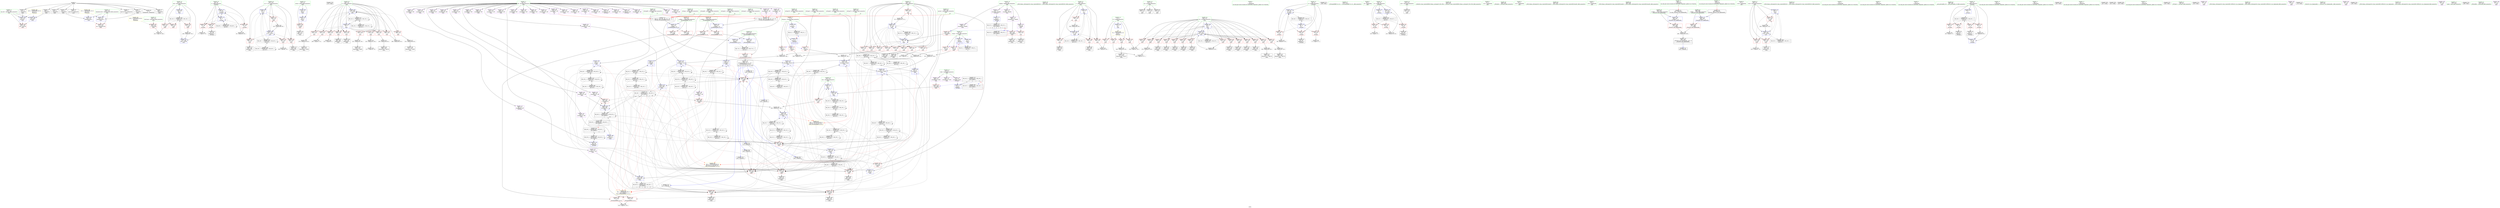 digraph "SVFG" {
	label="SVFG";

	Node0x558aa0595ad0 [shape=record,color=grey,label="{NodeID: 0\nNullPtr}"];
	Node0x558aa0595ad0 -> Node0x558aa05e65b0[style=solid];
	Node0x558aa0595ad0 -> Node0x558aa05e66b0[style=solid];
	Node0x558aa0595ad0 -> Node0x558aa05e6780[style=solid];
	Node0x558aa0595ad0 -> Node0x558aa05e6850[style=solid];
	Node0x558aa0595ad0 -> Node0x558aa05e6920[style=solid];
	Node0x558aa0595ad0 -> Node0x558aa05e69f0[style=solid];
	Node0x558aa0595ad0 -> Node0x558aa05e6ac0[style=solid];
	Node0x558aa0595ad0 -> Node0x558aa05e6b90[style=solid];
	Node0x558aa0595ad0 -> Node0x558aa05e6c60[style=solid];
	Node0x558aa060ff60 [shape=record,color=black,label="{NodeID: 443\nMR_16V_3 = PHI(MR_16V_4, MR_16V_2, )\npts\{123 \}\n}"];
	Node0x558aa060ff60 -> Node0x558aa05e7ca0[style=dashed];
	Node0x558aa060ff60 -> Node0x558aa05e7d70[style=dashed];
	Node0x558aa060ff60 -> Node0x558aa05e7e40[style=dashed];
	Node0x558aa060ff60 -> Node0x558aa05f5e70[style=dashed];
	Node0x558aa05f3f90 [shape=record,color=blue,label="{NodeID: 277\n38\<--93\nt\<--inc20\n_Z5Clearv\n}"];
	Node0x558aa05f3f90 -> Node0x558aa05ed510[style=dashed];
	Node0x558aa05f3f90 -> Node0x558aa05ed5e0[style=dashed];
	Node0x558aa05f3f90 -> Node0x558aa05ed6b0[style=dashed];
	Node0x558aa05f3f90 -> Node0x558aa05f3df0[style=dashed];
	Node0x558aa05f3f90 -> Node0x558aa05f3f90[style=dashed];
	Node0x558aa05f3f90 -> Node0x558aa0633270[style=dashed];
	Node0x558aa05e7d70 [shape=record,color=red,label="{NodeID: 194\n446\<--122\n\<--test\nmain\n}"];
	Node0x558aa05af480 [shape=record,color=black,label="{NodeID: 111\n390\<--389\nidxprom124\<--\nmain\n}"];
	Node0x558aa05b4ea0 [shape=record,color=green,label="{NodeID: 28\n110\<--111\nretval\<--retval_field_insensitive\nmain\n}"];
	Node0x558aa05b4ea0 -> Node0x558aa05ed780[style=solid];
	Node0x558aa05b4ea0 -> Node0x558aa05f4200[style=solid];
	Node0x558aa05b4ea0 -> Node0x558aa05f5f40[style=solid];
	Node0x558aa0677180 [shape=record,color=black,label="{NodeID: 720\n187 = PHI()\n}"];
	Node0x558aa0633270 [shape=record,color=black,label="{NodeID: 554\nMR_66V_2 = PHI(MR_66V_3, MR_66V_1, )\npts\{39 \}\n}"];
	Node0x558aa0633270 -> Node0x558aa05f3df0[style=dashed];
	Node0x558aa0633270 -> Node0x558aa0633270[style=dashed];
	Node0x558aa05f5650 [shape=record,color=blue,label="{NodeID: 305\n130\<--366\nt\<--inc110\nmain\n}"];
	Node0x558aa05f5650 -> Node0x558aa05e9500[style=dashed];
	Node0x558aa05f5650 -> Node0x558aa05e95d0[style=dashed];
	Node0x558aa05f5650 -> Node0x558aa05e96a0[style=dashed];
	Node0x558aa05f5650 -> Node0x558aa05e9770[style=dashed];
	Node0x558aa05f5650 -> Node0x558aa05e9840[style=dashed];
	Node0x558aa05f5650 -> Node0x558aa05e9910[style=dashed];
	Node0x558aa05f5650 -> Node0x558aa05e99e0[style=dashed];
	Node0x558aa05f5650 -> Node0x558aa05e9ab0[style=dashed];
	Node0x558aa05f5650 -> Node0x558aa05f1a10[style=dashed];
	Node0x558aa05f5650 -> Node0x558aa05f1aa0[style=dashed];
	Node0x558aa05f5650 -> Node0x558aa05f5650[style=dashed];
	Node0x558aa05f5650 -> Node0x558aa0627970[style=dashed];
	Node0x558aa05e9430 [shape=record,color=red,label="{NodeID: 222\n370\<--128\n\<--h\nmain\n}"];
	Node0x558aa05e9430 -> Node0x558aa05fe350[style=solid];
	Node0x558aa05eaee0 [shape=record,color=purple,label="{NodeID: 139\n287\<--16\narrayidx55\<--DP\nmain\n}"];
	Node0x558aa05affb0 [shape=record,color=green,label="{NodeID: 56\n220\<--221\n_ZNSt14basic_ofstreamIcSt11char_traitsIcEED1Ev\<--_ZNSt14basic_ofstreamIcSt11char_traitsIcEED1Ev_field_insensitive\n}"];
	Node0x558aa05fe050 [shape=record,color=grey,label="{NodeID: 416\n316 = Binary(315, 60, )\n}"];
	Node0x558aa05fe050 -> Node0x558aa05ffe50[style=solid];
	Node0x558aa05f2940 [shape=record,color=red,label="{NodeID: 250\n345\<--344\n\<--call95\nmain\n}"];
	Node0x558aa05f2940 -> Node0x558aa05f5580[style=solid];
	Node0x558aa05ec5a0 [shape=record,color=red,label="{NodeID: 167\n191\<--4\n\<--N\nmain\n}"];
	Node0x558aa05ec5a0 -> Node0x558aa05ffb50[style=solid];
	Node0x558aa05e7210 [shape=record,color=black,label="{NodeID: 84\n184\<--112\n\<--cin\nmain\n}"];
	Node0x558aa05d3b40 [shape=record,color=green,label="{NodeID: 1\n5\<--1\n\<--dummyObj\nCan only get source location for instruction, argument, global var or function.}"];
	Node0x558aa0610460 [shape=record,color=black,label="{NodeID: 444\nMR_18V_2 = PHI(MR_18V_4, MR_18V_1, )\npts\{125 \}\n}"];
	Node0x558aa0610460 -> Node0x558aa05f43a0[style=dashed];
	Node0x558aa05f4060 [shape=record,color=blue,label="{NodeID: 278\n36\<--98\nh\<--inc23\n_Z5Clearv\n}"];
	Node0x558aa05f4060 -> Node0x558aa05ed2a0[style=dashed];
	Node0x558aa05f4060 -> Node0x558aa05ed370[style=dashed];
	Node0x558aa05f4060 -> Node0x558aa05ed440[style=dashed];
	Node0x558aa05f4060 -> Node0x558aa05f4060[style=dashed];
	Node0x558aa05f4060 -> Node0x558aa0632d70[style=dashed];
	Node0x558aa05e7e40 [shape=record,color=red,label="{NodeID: 195\n457\<--122\n\<--test\nmain\n}"];
	Node0x558aa05e7e40 -> Node0x558aa05eefd0[style=solid];
	Node0x558aa05af550 [shape=record,color=black,label="{NodeID: 112\n395\<--394\nidxprom127\<--add126\nmain\n}"];
	Node0x558aa05b4f70 [shape=record,color=green,label="{NodeID: 29\n112\<--113\ncin\<--cin_field_insensitive\nmain\n}"];
	Node0x558aa05b4f70 -> Node0x558aa05e7140[style=solid];
	Node0x558aa05b4f70 -> Node0x558aa05e7210[style=solid];
	Node0x558aa05b4f70 -> Node0x558aa05e72e0[style=solid];
	Node0x558aa0677250 [shape=record,color=black,label="{NodeID: 721\n198 = PHI()\n}"];
	Node0x558aa0633770 [shape=record,color=black,label="{NodeID: 555\nMR_56V_2 = PHI(MR_56V_3, MR_56V_1, )\npts\{180000 \}\n|{|<s2>5}}"];
	Node0x558aa0633770 -> Node0x558aa0625670[style=dashed];
	Node0x558aa0633770 -> Node0x558aa0633770[style=dashed];
	Node0x558aa0633770:s2 -> Node0x558aa05f4880[style=dashed,color=blue];
	Node0x558aa05f5720 [shape=record,color=blue,label="{NodeID: 306\n128\<--371\nh\<--dec\nmain\n}"];
	Node0x558aa05f5720 -> Node0x558aa05e8db0[style=dashed];
	Node0x558aa05f5720 -> Node0x558aa05e8e80[style=dashed];
	Node0x558aa05f5720 -> Node0x558aa05e8f50[style=dashed];
	Node0x558aa05f5720 -> Node0x558aa05e9020[style=dashed];
	Node0x558aa05f5720 -> Node0x558aa05e90f0[style=dashed];
	Node0x558aa05f5720 -> Node0x558aa05e91c0[style=dashed];
	Node0x558aa05f5720 -> Node0x558aa05e9290[style=dashed];
	Node0x558aa05f5720 -> Node0x558aa05e9360[style=dashed];
	Node0x558aa05f5720 -> Node0x558aa05e9430[style=dashed];
	Node0x558aa05f5720 -> Node0x558aa05f4a20[style=dashed];
	Node0x558aa05f5720 -> Node0x558aa05f5720[style=dashed];
	Node0x558aa05f5720 -> Node0x558aa0610e60[style=dashed];
	Node0x558aa05e9500 [shape=record,color=red,label="{NodeID: 223\n247\<--130\n\<--t\nmain\n}"];
	Node0x558aa05e9500 -> Node0x558aa05ff6d0[style=solid];
	Node0x558aa05eafb0 [shape=record,color=purple,label="{NodeID: 140\n290\<--16\narrayidx57\<--DP\nmain\n}"];
	Node0x558aa05eafb0 -> Node0x558aa05f2600[style=solid];
	Node0x558aa05b00b0 [shape=record,color=green,label="{NodeID: 57\n273\<--274\n_ZSt3maxIiERKT_S2_S2_\<--_ZSt3maxIiERKT_S2_S2__field_insensitive\n}"];
	Node0x558aa05fe1d0 [shape=record,color=grey,label="{NodeID: 417\n310 = Binary(309, 60, )\n}"];
	Node0x558aa05fe1d0 -> Node0x558aa05aeb90[style=solid];
	Node0x558aa05f2a10 [shape=record,color=red,label="{NodeID: 251\n355\<--354\n\<--call102\nmain\n}"];
	Node0x558aa05f2a10 -> Node0x558aa05af210[style=solid];
	Node0x558aa05ec670 [shape=record,color=red,label="{NodeID: 168\n233\<--4\n\<--N\nmain\n}"];
	Node0x558aa05ec670 -> Node0x558aa0600150[style=solid];
	Node0x558aa05e72e0 [shape=record,color=black,label="{NodeID: 85\n194\<--112\n\<--cin\nmain\n}"];
	Node0x558aa05d6d80 [shape=record,color=green,label="{NodeID: 2\n19\<--1\n.str\<--dummyObj\nGlob }"];
	Node0x558aa0610960 [shape=record,color=black,label="{NodeID: 445\nMR_20V_2 = PHI(MR_20V_4, MR_20V_1, )\npts\{127 \}\n}"];
	Node0x558aa0610960 -> Node0x558aa05f4950[style=dashed];
	Node0x558aa05f4130 [shape=record,color=blue,label="{NodeID: 279\n34\<--103\ni3\<--inc26\n_Z5Clearv\n}"];
	Node0x558aa05f4130 -> Node0x558aa0632870[style=dashed];
	Node0x558aa05e7f10 [shape=record,color=red,label="{NodeID: 196\n190\<--124\n\<--i\nmain\n}"];
	Node0x558aa05e7f10 -> Node0x558aa05ffb50[style=solid];
	Node0x558aa05af620 [shape=record,color=black,label="{NodeID: 113\n399\<--398\nidxprom130\<--add129\nmain\n}"];
	Node0x558aa05b5040 [shape=record,color=green,label="{NodeID: 30\n114\<--115\ncout\<--cout_field_insensitive\nmain\n}"];
	Node0x558aa05b5040 -> Node0x558aa05e73b0[style=solid];
	Node0x558aa0677380 [shape=record,color=black,label="{NodeID: 722\n344 = PHI(509, )\n}"];
	Node0x558aa0677380 -> Node0x558aa05f2940[style=solid];
	Node0x558aa05f57f0 [shape=record,color=blue,label="{NodeID: 307\n152\<--5\nt117\<--\nmain\n}"];
	Node0x558aa05f57f0 -> Node0x558aa05f1c40[style=dashed];
	Node0x558aa05f57f0 -> Node0x558aa05f1d10[style=dashed];
	Node0x558aa05f57f0 -> Node0x558aa05f1de0[style=dashed];
	Node0x558aa05f57f0 -> Node0x558aa05f1eb0[style=dashed];
	Node0x558aa05f57f0 -> Node0x558aa05f5990[style=dashed];
	Node0x558aa05f57f0 -> Node0x558aa0626a70[style=dashed];
	Node0x558aa05e95d0 [shape=record,color=red,label="{NodeID: 224\n250\<--130\n\<--t\nmain\n}"];
	Node0x558aa05e95d0 -> Node0x558aa06002d0[style=solid];
	Node0x558aa05eb080 [shape=record,color=purple,label="{NodeID: 141\n299\<--16\narrayidx61\<--DP\nmain\n}"];
	Node0x558aa05b01b0 [shape=record,color=green,label="{NodeID: 58\n444\<--445\n_ZStlsISt11char_traitsIcEERSt13basic_ostreamIcT_ES5_PKc\<--_ZStlsISt11char_traitsIcEERSt13basic_ostreamIcT_ES5_PKc_field_insensitive\n}"];
	Node0x558aa05fe350 [shape=record,color=grey,label="{NodeID: 418\n371 = Binary(370, 372, )\n}"];
	Node0x558aa05fe350 -> Node0x558aa05f5720[style=solid];
	Node0x558aa05f2ae0 [shape=record,color=red,label="{NodeID: 252\n392\<--391\n\<--arrayidx125\nmain\n}"];
	Node0x558aa05f2ae0 -> Node0x558aa05f58c0[style=solid];
	Node0x558aa05ec740 [shape=record,color=red,label="{NodeID: 169\n377\<--4\n\<--N\nmain\n}"];
	Node0x558aa05ec740 -> Node0x558aa05ff0d0[style=solid];
	Node0x558aa05e73b0 [shape=record,color=black,label="{NodeID: 86\n441\<--114\n\<--cout\nmain\n}"];
	Node0x558aa05ad6c0 [shape=record,color=green,label="{NodeID: 3\n21\<--1\n.str.1\<--dummyObj\nGlob }"];
	Node0x558aa062b570 [shape=record,color=black,label="{NodeID: 529\nMR_75V_3 = PHI(MR_75V_4, MR_75V_2, )\npts\{513 \}\n}"];
	Node0x558aa062b570 -> Node0x558aa05f2ef0[style=dashed];
	Node0x558aa0610e60 [shape=record,color=black,label="{NodeID: 446\nMR_22V_2 = PHI(MR_22V_3, MR_22V_1, )\npts\{129 \}\n}"];
	Node0x558aa0610e60 -> Node0x558aa05f4a20[style=dashed];
	Node0x558aa0610e60 -> Node0x558aa0610e60[style=dashed];
	Node0x558aa05f4200 [shape=record,color=blue,label="{NodeID: 280\n110\<--5\nretval\<--\nmain\n}"];
	Node0x558aa05f4200 -> Node0x558aa05f5f40[style=dashed];
	Node0x558aa05e7fe0 [shape=record,color=red,label="{NodeID: 197\n195\<--124\n\<--i\nmain\n}"];
	Node0x558aa05e7fe0 -> Node0x558aa05e7480[style=solid];
	Node0x558aa05af6f0 [shape=record,color=black,label="{NodeID: 114\n402\<--401\nidxprom132\<--\nmain\n}"];
	Node0x558aa05b5110 [shape=record,color=green,label="{NodeID: 31\n116\<--117\nexn.slot\<--exn.slot_field_insensitive\nmain\n}"];
	Node0x558aa05b5110 -> Node0x558aa05ed850[style=solid];
	Node0x558aa05b5110 -> Node0x558aa05f4540[style=solid];
	Node0x558aa05b5110 -> Node0x558aa05f46e0[style=solid];
	Node0x558aa0677550 [shape=record,color=black,label="{NodeID: 723\n354 = PHI(509, )\n}"];
	Node0x558aa0677550 -> Node0x558aa05f2a10[style=solid];
	Node0x558aa05f58c0 [shape=record,color=blue,label="{NodeID: 308\n406\<--392\narrayidx135\<--\nmain\n}"];
	Node0x558aa05f58c0 -> Node0x558aa05f2ae0[style=dashed];
	Node0x558aa05f58c0 -> Node0x558aa05f58c0[style=dashed];
	Node0x558aa05f58c0 -> Node0x558aa061d9a0[style=dashed];
	Node0x558aa05e96a0 [shape=record,color=red,label="{NodeID: 225\n278\<--130\n\<--t\nmain\n}"];
	Node0x558aa05e96a0 -> Node0x558aa05fe650[style=solid];
	Node0x558aa05eb150 [shape=record,color=purple,label="{NodeID: 142\n308\<--16\narrayidx68\<--DP\nmain\n}"];
	Node0x558aa05b02b0 [shape=record,color=green,label="{NodeID: 59\n448\<--449\n_ZNSolsEi\<--_ZNSolsEi_field_insensitive\n}"];
	Node0x558aa0154e80 [shape=record,color=yellow,style=double,label="{NodeID: 585\n2V_1 = ENCHI(MR_2V_0)\npts\{6 \}\nFun[main]}"];
	Node0x558aa0154e80 -> Node0x558aa05ec5a0[style=dashed];
	Node0x558aa0154e80 -> Node0x558aa05ec670[style=dashed];
	Node0x558aa0154e80 -> Node0x558aa05ec740[style=dashed];
	Node0x558aa0154e80 -> Node0x558aa05ec810[style=dashed];
	Node0x558aa05fe4d0 [shape=record,color=grey,label="{NodeID: 419\n325 = Binary(323, 324, )\n}"];
	Node0x558aa05fe4d0 -> Node0x558aa05f5310[style=solid];
	Node0x558aa05f2bb0 [shape=record,color=red,label="{NodeID: 253\n401\<--400\n\<--arrayidx131\nmain\n}"];
	Node0x558aa05f2bb0 -> Node0x558aa05af6f0[style=solid];
	Node0x558aa05ec810 [shape=record,color=red,label="{NodeID: 170\n425\<--4\n\<--N\nmain\n}"];
	Node0x558aa05ec810 -> Node0x558aa05ef8d0[style=solid];
	Node0x558aa05e7480 [shape=record,color=black,label="{NodeID: 87\n196\<--195\nidxprom\<--\nmain\n}"];
	Node0x558aa05ad750 [shape=record,color=green,label="{NodeID: 4\n23\<--1\n.str.2\<--dummyObj\nGlob }"];
	Node0x558aa0611360 [shape=record,color=black,label="{NodeID: 447\nMR_24V_2 = PHI(MR_24V_3, MR_24V_1, )\npts\{131 \}\n}"];
	Node0x558aa0611360 -> Node0x558aa0611360[style=dashed];
	Node0x558aa0611360 -> Node0x558aa0627970[style=dashed];
	Node0x558aa05f42d0 [shape=record,color=blue,label="{NodeID: 281\n122\<--60\ntest\<--\nmain\n}"];
	Node0x558aa05f42d0 -> Node0x558aa060ff60[style=dashed];
	Node0x558aa05e80b0 [shape=record,color=red,label="{NodeID: 198\n199\<--124\n\<--i\nmain\n}"];
	Node0x558aa05e80b0 -> Node0x558aa05e7550[style=solid];
	Node0x558aa05af7c0 [shape=record,color=black,label="{NodeID: 115\n405\<--404\nidxprom134\<--\nmain\n}"];
	Node0x558aa05b51e0 [shape=record,color=green,label="{NodeID: 32\n118\<--119\nehselector.slot\<--ehselector.slot_field_insensitive\nmain\n}"];
	Node0x558aa05b51e0 -> Node0x558aa05ed920[style=solid];
	Node0x558aa05b51e0 -> Node0x558aa05f4610[style=solid];
	Node0x558aa05b51e0 -> Node0x558aa05f47b0[style=solid];
	Node0x558aa0677690 [shape=record,color=black,label="{NodeID: 724\n433 = PHI(509, )\n}"];
	Node0x558aa0677690 -> Node0x558aa05f2c80[style=solid];
	Node0x558aa05f5990 [shape=record,color=blue,label="{NodeID: 309\n152\<--410\nt117\<--inc137\nmain\n}"];
	Node0x558aa05f5990 -> Node0x558aa05f1c40[style=dashed];
	Node0x558aa05f5990 -> Node0x558aa05f1d10[style=dashed];
	Node0x558aa05f5990 -> Node0x558aa05f1de0[style=dashed];
	Node0x558aa05f5990 -> Node0x558aa05f1eb0[style=dashed];
	Node0x558aa05f5990 -> Node0x558aa05f5990[style=dashed];
	Node0x558aa05f5990 -> Node0x558aa0626a70[style=dashed];
	Node0x558aa05e9770 [shape=record,color=red,label="{NodeID: 226\n288\<--130\n\<--t\nmain\n}"];
	Node0x558aa05e9770 -> Node0x558aa05ae920[style=solid];
	Node0x558aa05eb220 [shape=record,color=purple,label="{NodeID: 143\n312\<--16\narrayidx71\<--DP\nmain\n}"];
	Node0x558aa05eb220 -> Node0x558aa05f5170[style=solid];
	Node0x558aa05b03b0 [shape=record,color=green,label="{NodeID: 60\n462\<--463\n_ZNSt14basic_ifstreamIcSt11char_traitsIcEE5closeEv\<--_ZNSt14basic_ifstreamIcSt11char_traitsIcEE5closeEv_field_insensitive\n}"];
	Node0x558aa05fe650 [shape=record,color=grey,label="{NodeID: 420\n279 = Binary(278, 60, )\n}"];
	Node0x558aa05fe650 -> Node0x558aa05e7a30[style=solid];
	Node0x558aa05f2c80 [shape=record,color=red,label="{NodeID: 254\n434\<--433\n\<--call154\nmain\n}"];
	Node0x558aa05f2c80 -> Node0x558aa05f5cd0[style=solid];
	Node0x558aa05ec8e0 [shape=record,color=red,label="{NodeID: 171\n254\<--7\n\<--Princess\nmain\n}"];
	Node0x558aa05ec8e0 -> Node0x558aa0600450[style=solid];
	Node0x558aa05e7550 [shape=record,color=black,label="{NodeID: 88\n200\<--199\nidxprom17\<--\nmain\n}"];
	Node0x558aa05ada00 [shape=record,color=green,label="{NodeID: 5\n25\<--1\n.str.3\<--dummyObj\nGlob }"];
	Node0x558aa0611860 [shape=record,color=black,label="{NodeID: 448\nMR_26V_2 = PHI(MR_26V_3, MR_26V_1, )\npts\{133 \}\n}"];
	Node0x558aa0611860 -> Node0x558aa0611860[style=dashed];
	Node0x558aa0611860 -> Node0x558aa0627e70[style=dashed];
	Node0x558aa05f43a0 [shape=record,color=blue,label="{NodeID: 282\n124\<--5\ni\<--\nmain\n}"];
	Node0x558aa05f43a0 -> Node0x558aa05e7f10[style=dashed];
	Node0x558aa05f43a0 -> Node0x558aa05e7fe0[style=dashed];
	Node0x558aa05f43a0 -> Node0x558aa05e80b0[style=dashed];
	Node0x558aa05f43a0 -> Node0x558aa05e8180[style=dashed];
	Node0x558aa05f43a0 -> Node0x558aa05f4470[style=dashed];
	Node0x558aa05f43a0 -> Node0x558aa0610460[style=dashed];
	Node0x558aa05e8180 [shape=record,color=red,label="{NodeID: 199\n204\<--124\n\<--i\nmain\n}"];
	Node0x558aa05e8180 -> Node0x558aa05eee50[style=solid];
	Node0x558aa05e9c30 [shape=record,color=black,label="{NodeID: 116\n427\<--426\nidxprom148\<--sub147\nmain\n}"];
	Node0x558aa05b52b0 [shape=record,color=green,label="{NodeID: 33\n120\<--121\ntestCases\<--testCases_field_insensitive\nmain\n}"];
	Node0x558aa05b52b0 -> Node0x558aa05e7bd0[style=solid];
	Node0x558aa05f5a60 [shape=record,color=blue,label="{NodeID: 310\n126\<--416\ni24\<--inc141\nmain\n}"];
	Node0x558aa05f5a60 -> Node0x558aa05e8250[style=dashed];
	Node0x558aa05f5a60 -> Node0x558aa05e8320[style=dashed];
	Node0x558aa05f5a60 -> Node0x558aa05e83f0[style=dashed];
	Node0x558aa05f5a60 -> Node0x558aa05e84c0[style=dashed];
	Node0x558aa05f5a60 -> Node0x558aa05e8590[style=dashed];
	Node0x558aa05f5a60 -> Node0x558aa05e8660[style=dashed];
	Node0x558aa05f5a60 -> Node0x558aa05e8730[style=dashed];
	Node0x558aa05f5a60 -> Node0x558aa05e8800[style=dashed];
	Node0x558aa05f5a60 -> Node0x558aa05e88d0[style=dashed];
	Node0x558aa05f5a60 -> Node0x558aa05e89a0[style=dashed];
	Node0x558aa05f5a60 -> Node0x558aa05e8a70[style=dashed];
	Node0x558aa05f5a60 -> Node0x558aa05e8b40[style=dashed];
	Node0x558aa05f5a60 -> Node0x558aa05e8c10[style=dashed];
	Node0x558aa05f5a60 -> Node0x558aa05e8ce0[style=dashed];
	Node0x558aa05f5a60 -> Node0x558aa05f5a60[style=dashed];
	Node0x558aa05f5a60 -> Node0x558aa0610960[style=dashed];
	Node0x558aa05e9840 [shape=record,color=red,label="{NodeID: 227\n309\<--130\n\<--t\nmain\n}"];
	Node0x558aa05e9840 -> Node0x558aa05fe1d0[style=solid];
	Node0x558aa05eb2f0 [shape=record,color=purple,label="{NodeID: 144\n321\<--16\narrayidx77\<--DP\nmain\n}"];
	Node0x558aa05e5fc0 [shape=record,color=green,label="{NodeID: 61\n465\<--466\n_ZNSt14basic_ofstreamIcSt11char_traitsIcEE5closeEv\<--_ZNSt14basic_ofstreamIcSt11char_traitsIcEE5closeEv_field_insensitive\n}"];
	Node0x558aa05fe7d0 [shape=record,color=grey,label="{NodeID: 421\n332 = Binary(331, 60, )\n}"];
	Node0x558aa05fe7d0 -> Node0x558aa05aee00[style=solid];
	Node0x558aa05f2d50 [shape=record,color=red,label="{NodeID: 255\n494\<--488\n\<--__a.addr\n_ZStorSt13_Ios_OpenmodeS_\n}"];
	Node0x558aa05f2d50 -> Node0x558aa05fec50[style=solid];
	Node0x558aa05ec9b0 [shape=record,color=red,label="{NodeID: 172\n269\<--7\n\<--Princess\nmain\n}"];
	Node0x558aa05ec9b0 -> Node0x558aa05fe950[style=solid];
	Node0x558aa05e7620 [shape=record,color=black,label="{NodeID: 89\n225\<--224\nidxprom21\<--\nmain\n}"];
	Node0x558aa05adac0 [shape=record,color=green,label="{NodeID: 6\n27\<--1\n.str.4\<--dummyObj\nGlob }"];
	Node0x558aa0611d60 [shape=record,color=black,label="{NodeID: 449\nMR_28V_2 = PHI(MR_28V_3, MR_28V_1, )\npts\{135 \}\n}"];
	Node0x558aa0611d60 -> Node0x558aa05f2c80[style=dashed];
	Node0x558aa0611d60 -> Node0x558aa0611d60[style=dashed];
	Node0x558aa0611d60 -> Node0x558aa0628370[style=dashed];
	Node0x558aa05f4470 [shape=record,color=blue,label="{NodeID: 283\n124\<--205\ni\<--inc\nmain\n}"];
	Node0x558aa05f4470 -> Node0x558aa05e7f10[style=dashed];
	Node0x558aa05f4470 -> Node0x558aa05e7fe0[style=dashed];
	Node0x558aa05f4470 -> Node0x558aa05e80b0[style=dashed];
	Node0x558aa05f4470 -> Node0x558aa05e8180[style=dashed];
	Node0x558aa05f4470 -> Node0x558aa05f4470[style=dashed];
	Node0x558aa05f4470 -> Node0x558aa0610460[style=dashed];
	Node0x558aa05e8250 [shape=record,color=red,label="{NodeID: 200\n232\<--126\n\<--i24\nmain\n}"];
	Node0x558aa05e8250 -> Node0x558aa0600150[style=solid];
	Node0x558aa05e9d00 [shape=record,color=black,label="{NodeID: 117\n431\<--430\nidxprom151\<--\nmain\n}"];
	Node0x558aa05b5380 [shape=record,color=green,label="{NodeID: 34\n122\<--123\ntest\<--test_field_insensitive\nmain\n}"];
	Node0x558aa05b5380 -> Node0x558aa05e7ca0[style=solid];
	Node0x558aa05b5380 -> Node0x558aa05e7d70[style=solid];
	Node0x558aa05b5380 -> Node0x558aa05e7e40[style=solid];
	Node0x558aa05b5380 -> Node0x558aa05f42d0[style=solid];
	Node0x558aa05b5380 -> Node0x558aa05f5e70[style=solid];
	Node0x558aa05f5b30 [shape=record,color=blue,label="{NodeID: 311\n154\<--5\nanswer\<--\nmain\n}"];
	Node0x558aa05f5b30 -> Node0x558aa0631470[style=dashed];
	Node0x558aa05e9910 [shape=record,color=red,label="{NodeID: 228\n315\<--130\n\<--t\nmain\n}"];
	Node0x558aa05e9910 -> Node0x558aa05fe050[style=solid];
	Node0x558aa05eb3c0 [shape=record,color=purple,label="{NodeID: 145\n330\<--16\narrayidx84\<--DP\nmain\n}"];
	Node0x558aa05e6050 [shape=record,color=green,label="{NodeID: 62\n470\<--471\n_ZNSt14basic_ifstreamIcSt11char_traitsIcEED1Ev\<--_ZNSt14basic_ifstreamIcSt11char_traitsIcEED1Ev_field_insensitive\n}"];
	Node0x558aa05fe950 [shape=record,color=grey,label="{NodeID: 422\n270 = Binary(268, 269, )\n}"];
	Node0x558aa05fe950 -> Node0x558aa05f4e30[style=solid];
	Node0x558aa05f2e20 [shape=record,color=red,label="{NodeID: 256\n495\<--490\n\<--__b.addr\n_ZStorSt13_Ios_OpenmodeS_\n}"];
	Node0x558aa05f2e20 -> Node0x558aa05fec50[style=solid];
	Node0x558aa05eca80 [shape=record,color=red,label="{NodeID: 173\n302\<--7\n\<--Princess\nmain\n}"];
	Node0x558aa05eca80 -> Node0x558aa05fdbd0[style=solid];
	Node0x558aa05e76f0 [shape=record,color=black,label="{NodeID: 90\n237\<--236\nidxprom28\<--\nmain\n}"];
	Node0x558aa05adb80 [shape=record,color=green,label="{NodeID: 7\n47\<--1\n\<--dummyObj\nCan only get source location for instruction, argument, global var or function.}"];
	Node0x558aa0612260 [shape=record,color=black,label="{NodeID: 450\nMR_30V_2 = PHI(MR_30V_3, MR_30V_1, )\npts\{137 \}\n}"];
	Node0x558aa0612260 -> Node0x558aa05f2c80[style=dashed];
	Node0x558aa0612260 -> Node0x558aa0612260[style=dashed];
	Node0x558aa0612260 -> Node0x558aa0628870[style=dashed];
	Node0x558aa05f4540 [shape=record,color=blue,label="{NodeID: 284\n116\<--209\nexn.slot\<--\nmain\n}"];
	Node0x558aa05f4540 -> Node0x558aa05ed850[style=dashed];
	Node0x558aa05e8320 [shape=record,color=red,label="{NodeID: 201\n236\<--126\n\<--i24\nmain\n}"];
	Node0x558aa05e8320 -> Node0x558aa05e76f0[style=solid];
	Node0x558aa05e9dd0 [shape=record,color=black,label="{NodeID: 118\n109\<--472\nmain_ret\<--\nmain\n}"];
	Node0x558aa05addc0 [shape=record,color=green,label="{NodeID: 35\n124\<--125\ni\<--i_field_insensitive\nmain\n}"];
	Node0x558aa05addc0 -> Node0x558aa05e7f10[style=solid];
	Node0x558aa05addc0 -> Node0x558aa05e7fe0[style=solid];
	Node0x558aa05addc0 -> Node0x558aa05e80b0[style=solid];
	Node0x558aa05addc0 -> Node0x558aa05e8180[style=solid];
	Node0x558aa05addc0 -> Node0x558aa05f43a0[style=solid];
	Node0x558aa05addc0 -> Node0x558aa05f4470[style=solid];
	Node0x558aa05f5c00 [shape=record,color=blue,label="{NodeID: 312\n156\<--5\nt143\<--\nmain\n}"];
	Node0x558aa05f5c00 -> Node0x558aa05f2050[style=dashed];
	Node0x558aa05f5c00 -> Node0x558aa05f2120[style=dashed];
	Node0x558aa05f5c00 -> Node0x558aa05f21f0[style=dashed];
	Node0x558aa05f5c00 -> Node0x558aa05f5da0[style=dashed];
	Node0x558aa05f5c00 -> Node0x558aa0615460[style=dashed];
	Node0x558aa05e99e0 [shape=record,color=red,label="{NodeID: 229\n331\<--130\n\<--t\nmain\n}"];
	Node0x558aa05e99e0 -> Node0x558aa05fe7d0[style=solid];
	Node0x558aa05eb490 [shape=record,color=purple,label="{NodeID: 146\n334\<--16\narrayidx87\<--DP\nmain\n|{<s0>16}}"];
	Node0x558aa05eb490:s0 -> Node0x558aa0675c20[style=solid,color=red];
	Node0x558aa05e60e0 [shape=record,color=green,label="{NodeID: 63\n488\<--489\n__a.addr\<--__a.addr_field_insensitive\n_ZStorSt13_Ios_OpenmodeS_\n}"];
	Node0x558aa05e60e0 -> Node0x558aa05f2d50[style=solid];
	Node0x558aa05e60e0 -> Node0x558aa05f6010[style=solid];
	Node0x558aa063eaa0 [shape=record,color=yellow,style=double,label="{NodeID: 589\n10V_1 = ENCHI(MR_10V_0)\npts\{117 \}\nFun[main]}"];
	Node0x558aa063eaa0 -> Node0x558aa05f4540[style=dashed];
	Node0x558aa063eaa0 -> Node0x558aa05f46e0[style=dashed];
	Node0x558aa05fead0 [shape=record,color=grey,label="{NodeID: 423\n98 = Binary(97, 60, )\n}"];
	Node0x558aa05fead0 -> Node0x558aa05f4060[style=solid];
	Node0x558aa05f2ef0 [shape=record,color=red,label="{NodeID: 257\n532\<--512\n\<--retval\n_ZSt3maxIiERKT_S2_S2_\n}"];
	Node0x558aa05f2ef0 -> Node0x558aa05e9f70[style=solid];
	Node0x558aa05ecb50 [shape=record,color=red,label="{NodeID: 174\n324\<--9\n\<--Tower\nmain\n}"];
	Node0x558aa05ecb50 -> Node0x558aa05fe4d0[style=solid];
	Node0x558aa05e77c0 [shape=record,color=black,label="{NodeID: 91\n259\<--258\nidxprom39\<--\nmain\n}"];
	Node0x558aa05adc40 [shape=record,color=green,label="{NodeID: 8\n60\<--1\n\<--dummyObj\nCan only get source location for instruction, argument, global var or function.}"];
	Node0x558aa0612760 [shape=record,color=black,label="{NodeID: 451\nMR_32V_2 = PHI(MR_32V_3, MR_32V_1, )\npts\{139 \}\n}"];
	Node0x558aa0612760 -> Node0x558aa05f2c80[style=dashed];
	Node0x558aa0612760 -> Node0x558aa0612760[style=dashed];
	Node0x558aa0612760 -> Node0x558aa0628d70[style=dashed];
	Node0x558aa05f4610 [shape=record,color=blue,label="{NodeID: 285\n118\<--211\nehselector.slot\<--\nmain\n}"];
	Node0x558aa05f4610 -> Node0x558aa05ed920[style=dashed];
	Node0x558aa05e83f0 [shape=record,color=red,label="{NodeID: 202\n258\<--126\n\<--i24\nmain\n}"];
	Node0x558aa05e83f0 -> Node0x558aa05e77c0[style=solid];
	Node0x558aa05e9ea0 [shape=record,color=black,label="{NodeID: 119\n485\<--496\n_ZStorSt13_Ios_OpenmodeS__ret\<--or\n_ZStorSt13_Ios_OpenmodeS_\n|{<s0>2}}"];
	Node0x558aa05e9ea0:s0 -> Node0x558aa0676aa0[style=solid,color=blue];
	Node0x558aa05ade90 [shape=record,color=green,label="{NodeID: 36\n126\<--127\ni24\<--i24_field_insensitive\nmain\n}"];
	Node0x558aa05ade90 -> Node0x558aa05e8250[style=solid];
	Node0x558aa05ade90 -> Node0x558aa05e8320[style=solid];
	Node0x558aa05ade90 -> Node0x558aa05e83f0[style=solid];
	Node0x558aa05ade90 -> Node0x558aa05e84c0[style=solid];
	Node0x558aa05ade90 -> Node0x558aa05e8590[style=solid];
	Node0x558aa05ade90 -> Node0x558aa05e8660[style=solid];
	Node0x558aa05ade90 -> Node0x558aa05e8730[style=solid];
	Node0x558aa05ade90 -> Node0x558aa05e8800[style=solid];
	Node0x558aa05ade90 -> Node0x558aa05e88d0[style=solid];
	Node0x558aa05ade90 -> Node0x558aa05e89a0[style=solid];
	Node0x558aa05ade90 -> Node0x558aa05e8a70[style=solid];
	Node0x558aa05ade90 -> Node0x558aa05e8b40[style=solid];
	Node0x558aa05ade90 -> Node0x558aa05e8c10[style=solid];
	Node0x558aa05ade90 -> Node0x558aa05e8ce0[style=solid];
	Node0x558aa05ade90 -> Node0x558aa05f4950[style=solid];
	Node0x558aa05ade90 -> Node0x558aa05f5a60[style=solid];
	Node0x558aa05f5cd0 [shape=record,color=blue,label="{NodeID: 313\n154\<--434\nanswer\<--\nmain\n}"];
	Node0x558aa05f5cd0 -> Node0x558aa0631470[style=dashed];
	Node0x558aa05e9ab0 [shape=record,color=red,label="{NodeID: 230\n341\<--130\n\<--t\nmain\n}"];
	Node0x558aa05e9ab0 -> Node0x558aa05af070[style=solid];
	Node0x558aa05eb560 [shape=record,color=purple,label="{NodeID: 147\n337\<--16\narrayidx89\<--DP\nmain\n}"];
	Node0x558aa05e6170 [shape=record,color=green,label="{NodeID: 64\n490\<--491\n__b.addr\<--__b.addr_field_insensitive\n_ZStorSt13_Ios_OpenmodeS_\n}"];
	Node0x558aa05e6170 -> Node0x558aa05f2e20[style=solid];
	Node0x558aa05e6170 -> Node0x558aa05f60e0[style=solid];
	Node0x558aa063eb80 [shape=record,color=yellow,style=double,label="{NodeID: 590\n12V_1 = ENCHI(MR_12V_0)\npts\{119 \}\nFun[main]}"];
	Node0x558aa063eb80 -> Node0x558aa05f4610[style=dashed];
	Node0x558aa063eb80 -> Node0x558aa05f47b0[style=dashed];
	Node0x558aa05fec50 [shape=record,color=grey,label="{NodeID: 424\n496 = Binary(494, 495, )\n}"];
	Node0x558aa05fec50 -> Node0x558aa05e9ea0[style=solid];
	Node0x558aa05f2fc0 [shape=record,color=red,label="{NodeID: 258\n520\<--514\n\<--__a.addr\n_ZSt3maxIiERKT_S2_S2_\n}"];
	Node0x558aa05f2fc0 -> Node0x558aa05f3300[style=solid];
	Node0x558aa05ecc20 [shape=record,color=red,label="{NodeID: 175\n351\<--9\n\<--Tower\nmain\n}"];
	Node0x558aa05ecc20 -> Node0x558aa05ef450[style=solid];
	Node0x558aa05e7890 [shape=record,color=black,label="{NodeID: 92\n265\<--264\nidxprom41\<--\nmain\n}"];
	Node0x558aa05b3c60 [shape=record,color=green,label="{NodeID: 9\n72\<--1\n\<--dummyObj\nCan only get source location for instruction, argument, global var or function.}"];
	Node0x558aa0612c60 [shape=record,color=black,label="{NodeID: 452\nMR_34V_2 = PHI(MR_34V_3, MR_34V_1, )\npts\{141 \}\n}"];
	Node0x558aa0612c60 -> Node0x558aa05f2c80[style=dashed];
	Node0x558aa0612c60 -> Node0x558aa0612c60[style=dashed];
	Node0x558aa0612c60 -> Node0x558aa0629270[style=dashed];
	Node0x558aa05f46e0 [shape=record,color=blue,label="{NodeID: 286\n116\<--215\nexn.slot\<--\nmain\n}"];
	Node0x558aa05f46e0 -> Node0x558aa05ed850[style=dashed];
	Node0x558aa05e84c0 [shape=record,color=red,label="{NodeID: 203\n264\<--126\n\<--i24\nmain\n}"];
	Node0x558aa05e84c0 -> Node0x558aa05e7890[style=solid];
	Node0x558aa05e9f70 [shape=record,color=black,label="{NodeID: 120\n509\<--532\n_ZSt3maxIiERKT_S2_S2__ret\<--\n_ZSt3maxIiERKT_S2_S2_\n|{<s0>12|<s1>13|<s2>14|<s3>15|<s4>16|<s5>17|<s6>18}}"];
	Node0x558aa05e9f70:s0 -> Node0x558aa0676da0[style=solid,color=blue];
	Node0x558aa05e9f70:s1 -> Node0x558aa06756a0[style=solid,color=blue];
	Node0x558aa05e9f70:s2 -> Node0x558aa0675860[style=solid,color=blue];
	Node0x558aa05e9f70:s3 -> Node0x558aa06759a0[style=solid,color=blue];
	Node0x558aa05e9f70:s4 -> Node0x558aa0677380[style=solid,color=blue];
	Node0x558aa05e9f70:s5 -> Node0x558aa0677550[style=solid,color=blue];
	Node0x558aa05e9f70:s6 -> Node0x558aa0677690[style=solid,color=blue];
	Node0x558aa05adf60 [shape=record,color=green,label="{NodeID: 37\n128\<--129\nh\<--h_field_insensitive\nmain\n}"];
	Node0x558aa05adf60 -> Node0x558aa05e8db0[style=solid];
	Node0x558aa05adf60 -> Node0x558aa05e8e80[style=solid];
	Node0x558aa05adf60 -> Node0x558aa05e8f50[style=solid];
	Node0x558aa05adf60 -> Node0x558aa05e9020[style=solid];
	Node0x558aa05adf60 -> Node0x558aa05e90f0[style=solid];
	Node0x558aa05adf60 -> Node0x558aa05e91c0[style=solid];
	Node0x558aa05adf60 -> Node0x558aa05e9290[style=solid];
	Node0x558aa05adf60 -> Node0x558aa05e9360[style=solid];
	Node0x558aa05adf60 -> Node0x558aa05e9430[style=solid];
	Node0x558aa05adf60 -> Node0x558aa05f4a20[style=solid];
	Node0x558aa05adf60 -> Node0x558aa05f5720[style=solid];
	Node0x558aa05f5da0 [shape=record,color=blue,label="{NodeID: 314\n156\<--438\nt143\<--inc156\nmain\n}"];
	Node0x558aa05f5da0 -> Node0x558aa05f2050[style=dashed];
	Node0x558aa05f5da0 -> Node0x558aa05f2120[style=dashed];
	Node0x558aa05f5da0 -> Node0x558aa05f21f0[style=dashed];
	Node0x558aa05f5da0 -> Node0x558aa05f5da0[style=dashed];
	Node0x558aa05f5da0 -> Node0x558aa0615460[style=dashed];
	Node0x558aa05f1a10 [shape=record,color=red,label="{NodeID: 231\n358\<--130\n\<--t\nmain\n}"];
	Node0x558aa05f1a10 -> Node0x558aa05fda50[style=solid];
	Node0x558aa05eb630 [shape=record,color=purple,label="{NodeID: 148\n340\<--16\narrayidx91\<--DP\nmain\n}"];
	Node0x558aa05e6240 [shape=record,color=green,label="{NodeID: 65\n498\<--499\n__gxx_personality_v0\<--__gxx_personality_v0_field_insensitive\n}"];
	Node0x558aa063ec60 [shape=record,color=yellow,style=double,label="{NodeID: 591\n14V_1 = ENCHI(MR_14V_0)\npts\{121 \}\nFun[main]}"];
	Node0x558aa063ec60 -> Node0x558aa05e7bd0[style=dashed];
	Node0x558aa05fedd0 [shape=record,color=grey,label="{NodeID: 425\n524 = cmp(521, 523, )\n}"];
	Node0x558aa05f3090 [shape=record,color=red,label="{NodeID: 259\n529\<--514\n\<--__a.addr\n_ZSt3maxIiERKT_S2_S2_\n}"];
	Node0x558aa05f3090 -> Node0x558aa05f6420[style=solid];
	Node0x558aa05eccf0 [shape=record,color=red,label="{NodeID: 176\n45\<--32\n\<--i\n_Z5Clearv\n}"];
	Node0x558aa05eccf0 -> Node0x558aa05ffcd0[style=solid];
	Node0x558aa05e7960 [shape=record,color=black,label="{NodeID: 93\n276\<--275\nidxprom46\<--\nmain\n}"];
	Node0x558aa05b3d60 [shape=record,color=green,label="{NodeID: 10\n78\<--1\n\<--dummyObj\nCan only get source location for instruction, argument, global var or function.}"];
	Node0x558aa0673b90 [shape=record,color=black,label="{NodeID: 702\n486 = PHI(165, )\n0th arg _ZStorSt13_Ios_OpenmodeS_ }"];
	Node0x558aa0673b90 -> Node0x558aa05f6010[style=solid];
	Node0x558aa0613160 [shape=record,color=black,label="{NodeID: 453\nMR_36V_2 = PHI(MR_36V_3, MR_36V_1, )\npts\{143 \}\n}"];
	Node0x558aa0613160 -> Node0x558aa05f2c80[style=dashed];
	Node0x558aa0613160 -> Node0x558aa0613160[style=dashed];
	Node0x558aa0613160 -> Node0x558aa0629770[style=dashed];
	Node0x558aa05f47b0 [shape=record,color=blue,label="{NodeID: 287\n118\<--217\nehselector.slot\<--\nmain\n}"];
	Node0x558aa05f47b0 -> Node0x558aa05ed920[style=dashed];
	Node0x558aa05e8590 [shape=record,color=red,label="{NodeID: 204\n282\<--126\n\<--i24\nmain\n}"];
	Node0x558aa05e8590 -> Node0x558aa05e7b00[style=solid];
	Node0x558aa05ea040 [shape=record,color=purple,label="{NodeID: 121\n55\<--11\narrayidx2\<--Health\n_Z5Clearv\n}"];
	Node0x558aa05ea040 -> Node0x558aa05f3ab0[style=solid];
	Node0x558aa05ae030 [shape=record,color=green,label="{NodeID: 38\n130\<--131\nt\<--t_field_insensitive\nmain\n}"];
	Node0x558aa05ae030 -> Node0x558aa05e9500[style=solid];
	Node0x558aa05ae030 -> Node0x558aa05e95d0[style=solid];
	Node0x558aa05ae030 -> Node0x558aa05e96a0[style=solid];
	Node0x558aa05ae030 -> Node0x558aa05e9770[style=solid];
	Node0x558aa05ae030 -> Node0x558aa05e9840[style=solid];
	Node0x558aa05ae030 -> Node0x558aa05e9910[style=solid];
	Node0x558aa05ae030 -> Node0x558aa05e99e0[style=solid];
	Node0x558aa05ae030 -> Node0x558aa05e9ab0[style=solid];
	Node0x558aa05ae030 -> Node0x558aa05f1a10[style=solid];
	Node0x558aa05ae030 -> Node0x558aa05f1aa0[style=solid];
	Node0x558aa05ae030 -> Node0x558aa05f4af0[style=solid];
	Node0x558aa05ae030 -> Node0x558aa05f5650[style=solid];
	Node0x558aa05f5e70 [shape=record,color=blue,label="{NodeID: 315\n122\<--458\ntest\<--inc169\nmain\n}"];
	Node0x558aa05f5e70 -> Node0x558aa060ff60[style=dashed];
	Node0x558aa05f1aa0 [shape=record,color=red,label="{NodeID: 232\n365\<--130\n\<--t\nmain\n}"];
	Node0x558aa05f1aa0 -> Node0x558aa05fded0[style=solid];
	Node0x558aa05eb700 [shape=record,color=purple,label="{NodeID: 149\n343\<--16\narrayidx93\<--DP\nmain\n|{<s0>16}}"];
	Node0x558aa05eb700:s0 -> Node0x558aa0676240[style=solid,color=red];
	Node0x558aa05e6340 [shape=record,color=green,label="{NodeID: 66\n512\<--513\nretval\<--retval_field_insensitive\n_ZSt3maxIiERKT_S2_S2_\n}"];
	Node0x558aa05e6340 -> Node0x558aa05f2ef0[style=solid];
	Node0x558aa05e6340 -> Node0x558aa05f6350[style=solid];
	Node0x558aa05e6340 -> Node0x558aa05f6420[style=solid];
	Node0x558aa05fef50 [shape=record,color=grey,label="{NodeID: 426\n71 = cmp(70, 72, )\n}"];
	Node0x558aa05f3160 [shape=record,color=red,label="{NodeID: 260\n522\<--516\n\<--__b.addr\n_ZSt3maxIiERKT_S2_S2_\n}"];
	Node0x558aa05f3160 -> Node0x558aa05f33d0[style=solid];
	Node0x558aa05ecdc0 [shape=record,color=red,label="{NodeID: 177\n49\<--32\n\<--i\n_Z5Clearv\n}"];
	Node0x558aa05ecdc0 -> Node0x558aa05e6d30[style=solid];
	Node0x558aa05e7a30 [shape=record,color=black,label="{NodeID: 94\n280\<--279\nidxprom49\<--sub48\nmain\n}"];
	Node0x558aa05b3e60 [shape=record,color=green,label="{NodeID: 11\n90\<--1\n\<--dummyObj\nCan only get source location for instruction, argument, global var or function.}"];
	Node0x558aa0675260 [shape=record,color=black,label="{NodeID: 703\n443 = PHI()\n}"];
	Node0x558aa0613660 [shape=record,color=black,label="{NodeID: 454\nMR_38V_2 = PHI(MR_38V_3, MR_38V_1, )\npts\{145 \}\n}"];
	Node0x558aa0613660 -> Node0x558aa05f2c80[style=dashed];
	Node0x558aa0613660 -> Node0x558aa0613660[style=dashed];
	Node0x558aa0613660 -> Node0x558aa0629c70[style=dashed];
	Node0x558aa05f4880 [shape=record,color=blue,label="{NodeID: 288\n228\<--5\narrayidx23\<--\nmain\n}"];
	Node0x558aa05f4880 -> Node0x558aa061d9a0[style=dashed];
	Node0x558aa05e8660 [shape=record,color=red,label="{NodeID: 205\n297\<--126\n\<--i24\nmain\n}"];
	Node0x558aa05e8660 -> Node0x558aa05ae9f0[style=solid];
	Node0x558aa05ea110 [shape=record,color=purple,label="{NodeID: 122\n197\<--11\narrayidx\<--Health\nmain\n}"];
	Node0x558aa05ae100 [shape=record,color=green,label="{NodeID: 39\n132\<--133\nwin\<--win_field_insensitive\nmain\n}"];
	Node0x558aa05ae100 -> Node0x558aa05f1b70[style=solid];
	Node0x558aa05ae100 -> Node0x558aa05f4bc0[style=solid];
	Node0x558aa05ae100 -> Node0x558aa05f4c90[style=solid];
	Node0x558aa060f660 [shape=record,color=black,label="{NodeID: 482\nMR_42V_3 = PHI(MR_42V_4, MR_42V_2, )\npts\{149 \}\n}"];
	Node0x558aa060f660 -> Node0x558aa05f2c80[style=dashed];
	Node0x558aa060f660 -> Node0x558aa0614060[style=dashed];
	Node0x558aa060f660 -> Node0x558aa060f660[style=dashed];
	Node0x558aa060f660 -> Node0x558aa062e770[style=dashed];
	Node0x558aa05eecd0 [shape=record,color=grey,label="{NodeID: 399\n438 = Binary(437, 60, )\n}"];
	Node0x558aa05eecd0 -> Node0x558aa05f5da0[style=solid];
	Node0x558aa05f5f40 [shape=record,color=blue,label="{NodeID: 316\n110\<--5\nretval\<--\nmain\n}"];
	Node0x558aa05f5f40 -> Node0x558aa05ed780[style=dashed];
	Node0x558aa05f1b70 [shape=record,color=red,label="{NodeID: 233\n292\<--132\n\<--win\nmain\n}"];
	Node0x558aa05f1b70 -> Node0x558aa05ef2d0[style=solid];
	Node0x558aa05eb7d0 [shape=record,color=purple,label="{NodeID: 150\n348\<--16\narrayidx97\<--DP\nmain\n}"];
	Node0x558aa05e6410 [shape=record,color=green,label="{NodeID: 67\n514\<--515\n__a.addr\<--__a.addr_field_insensitive\n_ZSt3maxIiERKT_S2_S2_\n}"];
	Node0x558aa05e6410 -> Node0x558aa05f2fc0[style=solid];
	Node0x558aa05e6410 -> Node0x558aa05f3090[style=solid];
	Node0x558aa05e6410 -> Node0x558aa05f61b0[style=solid];
	Node0x558aa0625670 [shape=record,color=black,label="{NodeID: 510\nMR_56V_4 = PHI(MR_56V_5, MR_56V_3, )\npts\{180000 \}\n}"];
	Node0x558aa0625670 -> Node0x558aa05f3ec0[style=dashed];
	Node0x558aa0625670 -> Node0x558aa0625670[style=dashed];
	Node0x558aa0625670 -> Node0x558aa0633770[style=dashed];
	Node0x558aa05ff0d0 [shape=record,color=grey,label="{NodeID: 427\n378 = cmp(376, 377, )\n}"];
	Node0x558aa05f3230 [shape=record,color=red,label="{NodeID: 261\n526\<--516\n\<--__b.addr\n_ZSt3maxIiERKT_S2_S2_\n}"];
	Node0x558aa05f3230 -> Node0x558aa05f6350[style=solid];
	Node0x558aa05ece90 [shape=record,color=red,label="{NodeID: 178\n53\<--32\n\<--i\n_Z5Clearv\n}"];
	Node0x558aa05ece90 -> Node0x558aa05e6e00[style=solid];
	Node0x558aa05e7b00 [shape=record,color=black,label="{NodeID: 95\n283\<--282\nidxprom52\<--\nmain\n}"];
	Node0x558aa05b3f60 [shape=record,color=green,label="{NodeID: 12\n161\<--1\n\<--dummyObj\nCan only get source location for instruction, argument, global var or function.}"];
	Node0x558aa0675330 [shape=record,color=black,label="{NodeID: 704\n447 = PHI()\n}"];
	Node0x558aa0613b60 [shape=record,color=black,label="{NodeID: 455\nMR_40V_2 = PHI(MR_40V_3, MR_40V_1, )\npts\{147 \}\n}"];
	Node0x558aa0613b60 -> Node0x558aa05f2c80[style=dashed];
	Node0x558aa0613b60 -> Node0x558aa0613b60[style=dashed];
	Node0x558aa0613b60 -> Node0x558aa062a170[style=dashed];
	Node0x558aa05f4950 [shape=record,color=blue,label="{NodeID: 289\n126\<--5\ni24\<--\nmain\n}"];
	Node0x558aa05f4950 -> Node0x558aa05e8250[style=dashed];
	Node0x558aa05f4950 -> Node0x558aa05e8320[style=dashed];
	Node0x558aa05f4950 -> Node0x558aa05e83f0[style=dashed];
	Node0x558aa05f4950 -> Node0x558aa05e84c0[style=dashed];
	Node0x558aa05f4950 -> Node0x558aa05e8590[style=dashed];
	Node0x558aa05f4950 -> Node0x558aa05e8660[style=dashed];
	Node0x558aa05f4950 -> Node0x558aa05e8730[style=dashed];
	Node0x558aa05f4950 -> Node0x558aa05e8800[style=dashed];
	Node0x558aa05f4950 -> Node0x558aa05e88d0[style=dashed];
	Node0x558aa05f4950 -> Node0x558aa05e89a0[style=dashed];
	Node0x558aa05f4950 -> Node0x558aa05e8a70[style=dashed];
	Node0x558aa05f4950 -> Node0x558aa05e8b40[style=dashed];
	Node0x558aa05f4950 -> Node0x558aa05e8c10[style=dashed];
	Node0x558aa05f4950 -> Node0x558aa05e8ce0[style=dashed];
	Node0x558aa05f4950 -> Node0x558aa05f5a60[style=dashed];
	Node0x558aa05f4950 -> Node0x558aa0610960[style=dashed];
	Node0x558aa05e8730 [shape=record,color=red,label="{NodeID: 206\n319\<--126\n\<--i24\nmain\n}"];
	Node0x558aa05e8730 -> Node0x558aa05aec60[style=solid];
	Node0x558aa05ea1e0 [shape=record,color=purple,label="{NodeID: 123\n223\<--11\n\<--Health\nmain\n}"];
	Node0x558aa05ea1e0 -> Node0x558aa05f22c0[style=solid];
	Node0x558aa05ae1d0 [shape=record,color=green,label="{NodeID: 40\n134\<--135\nref.tmp\<--ref.tmp_field_insensitive\nmain\n|{|<s1>12}}"];
	Node0x558aa05ae1d0 -> Node0x558aa05f4d60[style=solid];
	Node0x558aa05ae1d0:s1 -> Node0x558aa0675c20[style=solid,color=red];
	Node0x558aa060f750 [shape=record,color=black,label="{NodeID: 483\nMR_44V_3 = PHI(MR_44V_4, MR_44V_2, )\npts\{151 \}\n}"];
	Node0x558aa060f750 -> Node0x558aa05f2c80[style=dashed];
	Node0x558aa060f750 -> Node0x558aa0614560[style=dashed];
	Node0x558aa060f750 -> Node0x558aa060f750[style=dashed];
	Node0x558aa060f750 -> Node0x558aa062ec70[style=dashed];
	Node0x558aa05eee50 [shape=record,color=grey,label="{NodeID: 400\n205 = Binary(204, 60, )\n}"];
	Node0x558aa05eee50 -> Node0x558aa05f4470[style=solid];
	Node0x558aa05f6010 [shape=record,color=blue,label="{NodeID: 317\n488\<--486\n__a.addr\<--__a\n_ZStorSt13_Ios_OpenmodeS_\n}"];
	Node0x558aa05f6010 -> Node0x558aa05f2d50[style=dashed];
	Node0x558aa05f1c40 [shape=record,color=red,label="{NodeID: 234\n382\<--152\n\<--t117\nmain\n}"];
	Node0x558aa05f1c40 -> Node0x558aa05ff250[style=solid];
	Node0x558aa05eb8a0 [shape=record,color=purple,label="{NodeID: 151\n357\<--16\narrayidx104\<--DP\nmain\n}"];
	Node0x558aa05e64e0 [shape=record,color=green,label="{NodeID: 68\n516\<--517\n__b.addr\<--__b.addr_field_insensitive\n_ZSt3maxIiERKT_S2_S2_\n}"];
	Node0x558aa05e64e0 -> Node0x558aa05f3160[style=solid];
	Node0x558aa05e64e0 -> Node0x558aa05f3230[style=solid];
	Node0x558aa05e64e0 -> Node0x558aa05f6280[style=solid];
	Node0x558aa0625b70 [shape=record,color=black,label="{NodeID: 511\nMR_60V_3 = PHI(MR_60V_4, MR_60V_2, )\npts\{33 \}\n}"];
	Node0x558aa0625b70 -> Node0x558aa05eccf0[style=dashed];
	Node0x558aa0625b70 -> Node0x558aa05ecdc0[style=dashed];
	Node0x558aa0625b70 -> Node0x558aa05ece90[style=dashed];
	Node0x558aa0625b70 -> Node0x558aa05ecf60[style=dashed];
	Node0x558aa0625b70 -> Node0x558aa05f3b80[style=dashed];
	Node0x558aa05ff250 [shape=record,color=grey,label="{NodeID: 428\n383 = cmp(382, 78, )\n}"];
	Node0x558aa05f3300 [shape=record,color=red,label="{NodeID: 262\n521\<--520\n\<--\n_ZSt3maxIiERKT_S2_S2_\n}"];
	Node0x558aa05f3300 -> Node0x558aa05fedd0[style=solid];
	Node0x558aa05ecf60 [shape=record,color=red,label="{NodeID: 179\n58\<--32\n\<--i\n_Z5Clearv\n}"];
	Node0x558aa05ecf60 -> Node0x558aa05fdd50[style=solid];
	Node0x558aa05ae850 [shape=record,color=black,label="{NodeID: 96\n286\<--285\nidxprom54\<--\nmain\n}"];
	Node0x558aa05b4060 [shape=record,color=green,label="{NodeID: 13\n165\<--1\n\<--dummyObj\nCan only get source location for instruction, argument, global var or function.|{<s0>2}}"];
	Node0x558aa05b4060:s0 -> Node0x558aa0673b90[style=solid,color=red];
	Node0x558aa0675400 [shape=record,color=black,label="{NodeID: 705\n451 = PHI()\n}"];
	Node0x558aa062e770 [shape=record,color=black,label="{NodeID: 539\nMR_42V_5 = PHI(MR_42V_7, MR_42V_4, )\npts\{149 \}\n}"];
	Node0x558aa062e770 -> Node0x558aa05f2530[style=dashed];
	Node0x558aa062e770 -> Node0x558aa05f26d0[style=dashed];
	Node0x558aa062e770 -> Node0x558aa05f27a0[style=dashed];
	Node0x558aa062e770 -> Node0x558aa05f2870[style=dashed];
	Node0x558aa062e770 -> Node0x558aa05f2940[style=dashed];
	Node0x558aa062e770 -> Node0x558aa05f53e0[style=dashed];
	Node0x558aa062e770 -> Node0x558aa060f660[style=dashed];
	Node0x558aa062e770 -> Node0x558aa062e770[style=dashed];
	Node0x558aa0614060 [shape=record,color=black,label="{NodeID: 456\nMR_42V_2 = PHI(MR_42V_3, MR_42V_1, )\npts\{149 \}\n}"];
	Node0x558aa0614060 -> Node0x558aa060f660[style=dashed];
	Node0x558aa05f4a20 [shape=record,color=blue,label="{NodeID: 290\n128\<--239\nh\<--\nmain\n}"];
	Node0x558aa05f4a20 -> Node0x558aa05e8db0[style=dashed];
	Node0x558aa05f4a20 -> Node0x558aa05e8e80[style=dashed];
	Node0x558aa05f4a20 -> Node0x558aa05e8f50[style=dashed];
	Node0x558aa05f4a20 -> Node0x558aa05e9020[style=dashed];
	Node0x558aa05f4a20 -> Node0x558aa05e90f0[style=dashed];
	Node0x558aa05f4a20 -> Node0x558aa05e91c0[style=dashed];
	Node0x558aa05f4a20 -> Node0x558aa05e9290[style=dashed];
	Node0x558aa05f4a20 -> Node0x558aa05e9360[style=dashed];
	Node0x558aa05f4a20 -> Node0x558aa05e9430[style=dashed];
	Node0x558aa05f4a20 -> Node0x558aa05f4a20[style=dashed];
	Node0x558aa05f4a20 -> Node0x558aa05f5720[style=dashed];
	Node0x558aa05f4a20 -> Node0x558aa0610e60[style=dashed];
	Node0x558aa05e8800 [shape=record,color=red,label="{NodeID: 207\n335\<--126\n\<--i24\nmain\n}"];
	Node0x558aa05e8800 -> Node0x558aa05aeed0[style=solid];
	Node0x558aa05ea2b0 [shape=record,color=purple,label="{NodeID: 124\n238\<--11\narrayidx29\<--Health\nmain\n}"];
	Node0x558aa05ea2b0 -> Node0x558aa05f2390[style=solid];
	Node0x558aa05ae2a0 [shape=record,color=green,label="{NodeID: 41\n136\<--137\nref.tmp43\<--ref.tmp43_field_insensitive\nmain\n|{|<s1>12}}"];
	Node0x558aa05ae2a0 -> Node0x558aa05f4e30[style=solid];
	Node0x558aa05ae2a0:s1 -> Node0x558aa0676240[style=solid,color=red];
	Node0x558aa05eefd0 [shape=record,color=grey,label="{NodeID: 401\n458 = Binary(457, 60, )\n}"];
	Node0x558aa05eefd0 -> Node0x558aa05f5e70[style=solid];
	Node0x558aa05f60e0 [shape=record,color=blue,label="{NodeID: 318\n490\<--487\n__b.addr\<--__b\n_ZStorSt13_Ios_OpenmodeS_\n}"];
	Node0x558aa05f60e0 -> Node0x558aa05f2e20[style=dashed];
	Node0x558aa05f1d10 [shape=record,color=red,label="{NodeID: 235\n389\<--152\n\<--t117\nmain\n}"];
	Node0x558aa05f1d10 -> Node0x558aa05af480[style=solid];
	Node0x558aa05eb970 [shape=record,color=purple,label="{NodeID: 152\n361\<--16\narrayidx107\<--DP\nmain\n}"];
	Node0x558aa05eb970 -> Node0x558aa05f5580[style=solid];
	Node0x558aa05e65b0 [shape=record,color=black,label="{NodeID: 69\n2\<--3\ndummyVal\<--dummyVal\n}"];
	Node0x558aa0626070 [shape=record,color=black,label="{NodeID: 512\nMR_52V_2 = PHI(MR_52V_3, MR_52V_1, )\npts\{130000 \}\n|{|<s1>5|<s2>5|<s3>5|<s4>5}}"];
	Node0x558aa0626070 -> Node0x558aa05f3ab0[style=dashed];
	Node0x558aa0626070:s1 -> Node0x558aa05f22c0[style=dashed,color=blue];
	Node0x558aa0626070:s2 -> Node0x558aa05f2390[style=dashed,color=blue];
	Node0x558aa0626070:s3 -> Node0x558aa05f2bb0[style=dashed,color=blue];
	Node0x558aa0626070:s4 -> Node0x558aa0615960[style=dashed,color=blue];
	Node0x558aa05ff3d0 [shape=record,color=grey,label="{NodeID: 429\n423 = cmp(422, 78, )\n}"];
	Node0x558aa05f33d0 [shape=record,color=red,label="{NodeID: 263\n523\<--522\n\<--\n_ZSt3maxIiERKT_S2_S2_\n}"];
	Node0x558aa05f33d0 -> Node0x558aa05fedd0[style=solid];
	Node0x558aa05ed030 [shape=record,color=red,label="{NodeID: 180\n65\<--34\n\<--i3\n_Z5Clearv\n}"];
	Node0x558aa05ed030 -> Node0x558aa05ff9d0[style=solid];
	Node0x558aa05ae920 [shape=record,color=black,label="{NodeID: 97\n289\<--288\nidxprom56\<--\nmain\n}"];
	Node0x558aa05b4160 [shape=record,color=green,label="{NodeID: 14\n166\<--1\n\<--dummyObj\nCan only get source location for instruction, argument, global var or function.|{<s0>2}}"];
	Node0x558aa05b4160:s0 -> Node0x558aa0675ae0[style=solid,color=red];
	Node0x558aa06754d0 [shape=record,color=black,label="{NodeID: 706\n453 = PHI()\n}"];
	Node0x558aa062ec70 [shape=record,color=black,label="{NodeID: 540\nMR_44V_5 = PHI(MR_44V_7, MR_44V_4, )\npts\{151 \}\n}"];
	Node0x558aa062ec70 -> Node0x558aa05f2530[style=dashed];
	Node0x558aa062ec70 -> Node0x558aa05f26d0[style=dashed];
	Node0x558aa062ec70 -> Node0x558aa05f27a0[style=dashed];
	Node0x558aa062ec70 -> Node0x558aa05f2870[style=dashed];
	Node0x558aa062ec70 -> Node0x558aa05f2940[style=dashed];
	Node0x558aa062ec70 -> Node0x558aa05f54b0[style=dashed];
	Node0x558aa062ec70 -> Node0x558aa060f750[style=dashed];
	Node0x558aa062ec70 -> Node0x558aa062ec70[style=dashed];
	Node0x558aa0614560 [shape=record,color=black,label="{NodeID: 457\nMR_44V_2 = PHI(MR_44V_3, MR_44V_1, )\npts\{151 \}\n}"];
	Node0x558aa0614560 -> Node0x558aa060f750[style=dashed];
	Node0x558aa05f4af0 [shape=record,color=blue,label="{NodeID: 291\n130\<--5\nt\<--\nmain\n}"];
	Node0x558aa05f4af0 -> Node0x558aa05e9500[style=dashed];
	Node0x558aa05f4af0 -> Node0x558aa05e95d0[style=dashed];
	Node0x558aa05f4af0 -> Node0x558aa05e96a0[style=dashed];
	Node0x558aa05f4af0 -> Node0x558aa05e9770[style=dashed];
	Node0x558aa05f4af0 -> Node0x558aa05e9840[style=dashed];
	Node0x558aa05f4af0 -> Node0x558aa05e9910[style=dashed];
	Node0x558aa05f4af0 -> Node0x558aa05e99e0[style=dashed];
	Node0x558aa05f4af0 -> Node0x558aa05e9ab0[style=dashed];
	Node0x558aa05f4af0 -> Node0x558aa05f1a10[style=dashed];
	Node0x558aa05f4af0 -> Node0x558aa05f1aa0[style=dashed];
	Node0x558aa05f4af0 -> Node0x558aa05f5650[style=dashed];
	Node0x558aa05f4af0 -> Node0x558aa0627970[style=dashed];
	Node0x558aa05e88d0 [shape=record,color=red,label="{NodeID: 208\n346\<--126\n\<--i24\nmain\n}"];
	Node0x558aa05e88d0 -> Node0x558aa05af140[style=solid];
	Node0x558aa05ea380 [shape=record,color=purple,label="{NodeID: 125\n400\<--11\narrayidx131\<--Health\nmain\n}"];
	Node0x558aa05ea380 -> Node0x558aa05f2bb0[style=solid];
	Node0x558aa05ae370 [shape=record,color=green,label="{NodeID: 42\n138\<--139\nref.tmp51\<--ref.tmp51_field_insensitive\nmain\n|{|<s1>13}}"];
	Node0x558aa05ae370 -> Node0x558aa05f4f00[style=solid];
	Node0x558aa05ae370:s1 -> Node0x558aa0676240[style=solid,color=red];
	Node0x558aa061d9a0 [shape=record,color=black,label="{NodeID: 485\nMR_56V_5 = PHI(MR_56V_14, MR_56V_4, )\npts\{180000 \}\n|{|<s6>18}}"];
	Node0x558aa061d9a0 -> Node0x558aa05f2ae0[style=dashed];
	Node0x558aa061d9a0 -> Node0x558aa05f2c80[style=dashed];
	Node0x558aa061d9a0 -> Node0x558aa05f58c0[style=dashed];
	Node0x558aa061d9a0 -> Node0x558aa0616360[style=dashed];
	Node0x558aa061d9a0 -> Node0x558aa061d9a0[style=dashed];
	Node0x558aa061d9a0 -> Node0x558aa062f170[style=dashed];
	Node0x558aa061d9a0:s6 -> Node0x558aa0640ab0[style=dashed,color=red];
	Node0x558aa05ef150 [shape=record,color=grey,label="{NodeID: 402\n410 = Binary(409, 60, )\n}"];
	Node0x558aa05ef150 -> Node0x558aa05f5990[style=solid];
	Node0x558aa05f61b0 [shape=record,color=blue,label="{NodeID: 319\n514\<--510\n__a.addr\<--__a\n_ZSt3maxIiERKT_S2_S2_\n}"];
	Node0x558aa05f61b0 -> Node0x558aa05f2fc0[style=dashed];
	Node0x558aa05f61b0 -> Node0x558aa05f3090[style=dashed];
	Node0x558aa05f1de0 [shape=record,color=red,label="{NodeID: 236\n404\<--152\n\<--t117\nmain\n}"];
	Node0x558aa05f1de0 -> Node0x558aa05af7c0[style=solid];
	Node0x558aa05eba40 [shape=record,color=purple,label="{NodeID: 153\n387\<--16\narrayidx122\<--DP\nmain\n}"];
	Node0x558aa05e66b0 [shape=record,color=black,label="{NodeID: 70\n208\<--3\n\<--dummyVal\nmain\n}"];
	Node0x558aa0626570 [shape=record,color=black,label="{NodeID: 513\nMR_54V_2 = PHI(MR_54V_3, MR_54V_1, )\npts\{150000 \}\n|{|<s1>5|<s2>5}}"];
	Node0x558aa0626570 -> Node0x558aa05f39e0[style=dashed];
	Node0x558aa0626570:s1 -> Node0x558aa05f2460[style=dashed,color=blue];
	Node0x558aa0626570:s2 -> Node0x558aa0615e60[style=dashed,color=blue];
	Node0x558aa05ff550 [shape=record,color=grey,label="{NodeID: 430\n243 = cmp(242, 5, )\n}"];
	Node0x558aa05f34a0 [shape=record,color=blue,label="{NodeID: 264\n4\<--5\nN\<--\nGlob }"];
	Node0x558aa05f34a0 -> Node0x558aa0154e80[style=dashed];
	Node0x558aa05ed100 [shape=record,color=red,label="{NodeID: 181\n80\<--34\n\<--i3\n_Z5Clearv\n}"];
	Node0x558aa05ed100 -> Node0x558aa05e6ed0[style=solid];
	Node0x558aa05ae9f0 [shape=record,color=black,label="{NodeID: 98\n298\<--297\nidxprom60\<--\nmain\n}"];
	Node0x558aa05b4260 [shape=record,color=green,label="{NodeID: 15\n372\<--1\n\<--dummyObj\nCan only get source location for instruction, argument, global var or function.}"];
	Node0x558aa06755d0 [shape=record,color=black,label="{NodeID: 707\n455 = PHI()\n}"];
	Node0x558aa062f170 [shape=record,color=black,label="{NodeID: 541\nMR_56V_7 = PHI(MR_56V_11, MR_56V_6, )\npts\{180000 \}\n|{|<s10>12|<s11>13|<s12>14}}"];
	Node0x558aa062f170 -> Node0x558aa05f2530[style=dashed];
	Node0x558aa062f170 -> Node0x558aa05f2600[style=dashed];
	Node0x558aa062f170 -> Node0x558aa05f26d0[style=dashed];
	Node0x558aa062f170 -> Node0x558aa05f27a0[style=dashed];
	Node0x558aa062f170 -> Node0x558aa05f2ae0[style=dashed];
	Node0x558aa062f170 -> Node0x558aa05f5170[style=dashed];
	Node0x558aa062f170 -> Node0x558aa05f58c0[style=dashed];
	Node0x558aa062f170 -> Node0x558aa0618660[style=dashed];
	Node0x558aa062f170 -> Node0x558aa061d9a0[style=dashed];
	Node0x558aa062f170 -> Node0x558aa062f170[style=dashed];
	Node0x558aa062f170:s10 -> Node0x558aa0640ab0[style=dashed,color=red];
	Node0x558aa062f170:s11 -> Node0x558aa0640ab0[style=dashed,color=red];
	Node0x558aa062f170:s12 -> Node0x558aa0640ab0[style=dashed,color=red];
	Node0x558aa0614a60 [shape=record,color=black,label="{NodeID: 458\nMR_46V_2 = PHI(MR_46V_3, MR_46V_1, )\npts\{153 \}\n}"];
	Node0x558aa0614a60 -> Node0x558aa05f57f0[style=dashed];
	Node0x558aa0614a60 -> Node0x558aa0614a60[style=dashed];
	Node0x558aa0614a60 -> Node0x558aa0626a70[style=dashed];
	Node0x558aa05f4bc0 [shape=record,color=blue,label="{NodeID: 292\n132\<--5\nwin\<--\nmain\n}"];
	Node0x558aa05f4bc0 -> Node0x558aa05f1b70[style=dashed];
	Node0x558aa05f4bc0 -> Node0x558aa05f4c90[style=dashed];
	Node0x558aa05f4bc0 -> Node0x558aa0616860[style=dashed];
	Node0x558aa05e89a0 [shape=record,color=red,label="{NodeID: 209\n375\<--126\n\<--i24\nmain\n}"];
	Node0x558aa05e89a0 -> Node0x558aa05ef5d0[style=solid];
	Node0x558aa05ea450 [shape=record,color=purple,label="{NodeID: 126\n51\<--14\narrayidx\<--Gold\n_Z5Clearv\n}"];
	Node0x558aa05ea450 -> Node0x558aa05f39e0[style=solid];
	Node0x558aa05ae440 [shape=record,color=green,label="{NodeID: 43\n140\<--141\nref.tmp62\<--ref.tmp62_field_insensitive\nmain\n|{|<s1>14}}"];
	Node0x558aa05ae440 -> Node0x558aa05f4fd0[style=solid];
	Node0x558aa05ae440:s1 -> Node0x558aa0675c20[style=solid,color=red];
	Node0x558aa05ef2d0 [shape=record,color=grey,label="{NodeID: 403\n293 = Binary(291, 292, )\n}"];
	Node0x558aa05ef2d0 -> Node0x558aa05f4f00[style=solid];
	Node0x558aa05f6280 [shape=record,color=blue,label="{NodeID: 320\n516\<--511\n__b.addr\<--__b\n_ZSt3maxIiERKT_S2_S2_\n}"];
	Node0x558aa05f6280 -> Node0x558aa05f3160[style=dashed];
	Node0x558aa05f6280 -> Node0x558aa05f3230[style=dashed];
	Node0x558aa05f1eb0 [shape=record,color=red,label="{NodeID: 237\n409\<--152\n\<--t117\nmain\n}"];
	Node0x558aa05f1eb0 -> Node0x558aa05ef150[style=solid];
	Node0x558aa05ebb10 [shape=record,color=purple,label="{NodeID: 154\n388\<--16\narrayidx123\<--DP\nmain\n}"];
	Node0x558aa05e6780 [shape=record,color=black,label="{NodeID: 71\n209\<--3\n\<--dummyVal\nmain\n}"];
	Node0x558aa05e6780 -> Node0x558aa05f4540[style=solid];
	Node0x558aa0626a70 [shape=record,color=black,label="{NodeID: 514\nMR_46V_7 = PHI(MR_46V_5, MR_46V_3, )\npts\{153 \}\n}"];
	Node0x558aa0626a70 -> Node0x558aa05f57f0[style=dashed];
	Node0x558aa0626a70 -> Node0x558aa0614a60[style=dashed];
	Node0x558aa0626a70 -> Node0x558aa0626a70[style=dashed];
	Node0x558aa05ff6d0 [shape=record,color=grey,label="{NodeID: 431\n248 = cmp(247, 78, )\n}"];
	Node0x558aa05f3570 [shape=record,color=blue,label="{NodeID: 265\n7\<--5\nPrincess\<--\nGlob }"];
	Node0x558aa05f3570 -> Node0x558aa060f970[style=dashed];
	Node0x558aa05ed1d0 [shape=record,color=red,label="{NodeID: 182\n102\<--34\n\<--i3\n_Z5Clearv\n}"];
	Node0x558aa05ed1d0 -> Node0x558aa05fd750[style=solid];
	Node0x558aa05aeac0 [shape=record,color=black,label="{NodeID: 99\n307\<--306\nidxprom67\<--\nmain\n}"];
	Node0x558aa05b4360 [shape=record,color=green,label="{NodeID: 16\n4\<--6\nN\<--N_field_insensitive\nGlob }"];
	Node0x558aa05b4360 -> Node0x558aa05ec5a0[style=solid];
	Node0x558aa05b4360 -> Node0x558aa05ec670[style=solid];
	Node0x558aa05b4360 -> Node0x558aa05ec740[style=solid];
	Node0x558aa05b4360 -> Node0x558aa05ec810[style=solid];
	Node0x558aa05b4360 -> Node0x558aa05f34a0[style=solid];
	Node0x558aa06756a0 [shape=record,color=black,label="{NodeID: 708\n295 = PHI(509, )\n}"];
	Node0x558aa06756a0 -> Node0x558aa05f26d0[style=solid];
	Node0x558aa0640ab0 [shape=record,color=yellow,style=double,label="{NodeID: 625\n56V_1 = ENCHI(MR_56V_0)\npts\{180000 \}\nFun[_ZSt3maxIiERKT_S2_S2_]}"];
	Node0x558aa0640ab0 -> Node0x558aa05f3300[style=dashed];
	Node0x558aa0640ab0 -> Node0x558aa05f33d0[style=dashed];
	Node0x558aa0614f60 [shape=record,color=black,label="{NodeID: 459\nMR_48V_2 = PHI(MR_48V_4, MR_48V_1, )\npts\{155 \}\n}"];
	Node0x558aa0614f60 -> Node0x558aa05f2530[style=dashed];
	Node0x558aa0614f60 -> Node0x558aa05f26d0[style=dashed];
	Node0x558aa0614f60 -> Node0x558aa05f27a0[style=dashed];
	Node0x558aa0614f60 -> Node0x558aa05f2870[style=dashed];
	Node0x558aa0614f60 -> Node0x558aa05f2940[style=dashed];
	Node0x558aa0614f60 -> Node0x558aa05f2a10[style=dashed];
	Node0x558aa0614f60 -> Node0x558aa05f5b30[style=dashed];
	Node0x558aa05f4c90 [shape=record,color=blue,label="{NodeID: 293\n132\<--261\nwin\<--\nmain\n}"];
	Node0x558aa05f4c90 -> Node0x558aa05f1b70[style=dashed];
	Node0x558aa05f4c90 -> Node0x558aa0616860[style=dashed];
	Node0x558aa05e8a70 [shape=record,color=red,label="{NodeID: 210\n385\<--126\n\<--i24\nmain\n}"];
	Node0x558aa05e8a70 -> Node0x558aa05af3b0[style=solid];
	Node0x558aa05ea520 [shape=record,color=purple,label="{NodeID: 127\n201\<--14\narrayidx18\<--Gold\nmain\n}"];
	Node0x558aa05ae510 [shape=record,color=green,label="{NodeID: 44\n142\<--143\nref.tmp63\<--ref.tmp63_field_insensitive\nmain\n|{|<s1>14}}"];
	Node0x558aa05ae510 -> Node0x558aa05f50a0[style=solid];
	Node0x558aa05ae510:s1 -> Node0x558aa0676240[style=solid,color=red];
	Node0x558aa05ef450 [shape=record,color=grey,label="{NodeID: 404\n352 = Binary(350, 351, )\n}"];
	Node0x558aa05ef450 -> Node0x558aa05f54b0[style=solid];
	Node0x558aa05f6350 [shape=record,color=blue,label="{NodeID: 321\n512\<--526\nretval\<--\n_ZSt3maxIiERKT_S2_S2_\n}"];
	Node0x558aa05f6350 -> Node0x558aa062b570[style=dashed];
	Node0x558aa05f1f80 [shape=record,color=red,label="{NodeID: 238\n452\<--154\n\<--answer\nmain\n}"];
	Node0x558aa05ebbe0 [shape=record,color=purple,label="{NodeID: 155\n391\<--16\narrayidx125\<--DP\nmain\n}"];
	Node0x558aa05ebbe0 -> Node0x558aa05f2ae0[style=solid];
	Node0x558aa05e6850 [shape=record,color=black,label="{NodeID: 72\n211\<--3\n\<--dummyVal\nmain\n}"];
	Node0x558aa05e6850 -> Node0x558aa05f4610[style=solid];
	Node0x558aa05ff850 [shape=record,color=grey,label="{NodeID: 432\n77 = cmp(76, 78, )\n}"];
	Node0x558aa05f3670 [shape=record,color=blue,label="{NodeID: 266\n9\<--5\nTower\<--\nGlob }"];
	Node0x558aa05f3670 -> Node0x558aa060fa60[style=dashed];
	Node0x558aa05ed2a0 [shape=record,color=red,label="{NodeID: 183\n70\<--36\n\<--h\n_Z5Clearv\n}"];
	Node0x558aa05ed2a0 -> Node0x558aa05fef50[style=solid];
	Node0x558aa05aeb90 [shape=record,color=black,label="{NodeID: 100\n311\<--310\nidxprom70\<--sub69\nmain\n}"];
	Node0x558aa05b4460 [shape=record,color=green,label="{NodeID: 17\n7\<--8\nPrincess\<--Princess_field_insensitive\nGlob }"];
	Node0x558aa05b4460 -> Node0x558aa05ec8e0[style=solid];
	Node0x558aa05b4460 -> Node0x558aa05ec9b0[style=solid];
	Node0x558aa05b4460 -> Node0x558aa05eca80[style=solid];
	Node0x558aa05b4460 -> Node0x558aa05f3570[style=solid];
	Node0x558aa05b4460 -> Node0x558aa05f3840[style=solid];
	Node0x558aa0675860 [shape=record,color=black,label="{NodeID: 709\n305 = PHI(509, )\n}"];
	Node0x558aa0675860 -> Node0x558aa05f27a0[style=solid];
	Node0x558aa0640b90 [shape=record,color=yellow,style=double,label="{NodeID: 626\n82V_1 = ENCHI(MR_82V_0)\npts\{135 141 145 149 155 \}\nFun[_ZSt3maxIiERKT_S2_S2_]}"];
	Node0x558aa0640b90 -> Node0x558aa05f3300[style=dashed];
	Node0x558aa062fb70 [shape=record,color=black,label="{NodeID: 543\nMR_38V_7 = PHI(MR_38V_6, MR_38V_5, )\npts\{145 \}\n}"];
	Node0x558aa062fb70 -> Node0x558aa05f2530[style=dashed];
	Node0x558aa062fb70 -> Node0x558aa05f26d0[style=dashed];
	Node0x558aa062fb70 -> Node0x558aa05f27a0[style=dashed];
	Node0x558aa062fb70 -> Node0x558aa05f5240[style=dashed];
	Node0x558aa062fb70 -> Node0x558aa0629c70[style=dashed];
	Node0x558aa062fb70 -> Node0x558aa062fb70[style=dashed];
	Node0x558aa0615460 [shape=record,color=black,label="{NodeID: 460\nMR_50V_2 = PHI(MR_50V_4, MR_50V_1, )\npts\{157 \}\n}"];
	Node0x558aa0615460 -> Node0x558aa05f5c00[style=dashed];
	Node0x558aa05f4d60 [shape=record,color=blue,label="{NodeID: 294\n134\<--5\nref.tmp\<--\nmain\n|{|<s4>12}}"];
	Node0x558aa05f4d60 -> Node0x558aa05f2530[style=dashed];
	Node0x558aa05f4d60 -> Node0x558aa05f26d0[style=dashed];
	Node0x558aa05f4d60 -> Node0x558aa05f27a0[style=dashed];
	Node0x558aa05f4d60 -> Node0x558aa0616d60[style=dashed];
	Node0x558aa05f4d60:s4 -> Node0x558aa0640b90[style=dashed,color=red];
	Node0x558aa05e8b40 [shape=record,color=red,label="{NodeID: 211\n393\<--126\n\<--i24\nmain\n}"];
	Node0x558aa05e8b40 -> Node0x558aa05fd450[style=solid];
	Node0x558aa05ea5f0 [shape=record,color=purple,label="{NodeID: 128\n260\<--14\narrayidx40\<--Gold\nmain\n}"];
	Node0x558aa05ea5f0 -> Node0x558aa05f2460[style=solid];
	Node0x558aa05ae5e0 [shape=record,color=green,label="{NodeID: 45\n144\<--145\nref.tmp78\<--ref.tmp78_field_insensitive\nmain\n|{|<s1>15}}"];
	Node0x558aa05ae5e0 -> Node0x558aa05f5240[style=solid];
	Node0x558aa05ae5e0:s1 -> Node0x558aa0675c20[style=solid,color=red];
	Node0x558aa05ef5d0 [shape=record,color=grey,label="{NodeID: 405\n376 = Binary(375, 60, )\n}"];
	Node0x558aa05ef5d0 -> Node0x558aa05ff0d0[style=solid];
	Node0x558aa05f6420 [shape=record,color=blue,label="{NodeID: 322\n512\<--529\nretval\<--\n_ZSt3maxIiERKT_S2_S2_\n}"];
	Node0x558aa05f6420 -> Node0x558aa062b570[style=dashed];
	Node0x558aa05f2050 [shape=record,color=red,label="{NodeID: 239\n422\<--156\n\<--t143\nmain\n}"];
	Node0x558aa05f2050 -> Node0x558aa05ff3d0[style=solid];
	Node0x558aa05ebcb0 [shape=record,color=purple,label="{NodeID: 156\n396\<--16\narrayidx128\<--DP\nmain\n}"];
	Node0x558aa05e6920 [shape=record,color=black,label="{NodeID: 73\n214\<--3\n\<--dummyVal\nmain\n}"];
	Node0x558aa05ff9d0 [shape=record,color=grey,label="{NodeID: 433\n66 = cmp(65, 47, )\n}"];
	Node0x558aa05f3770 [shape=record,color=blue,label="{NodeID: 267\n9\<--5\nTower\<--\n_Z5Clearv\n|{<s0>5|<s1>5|<s2>5}}"];
	Node0x558aa05f3770:s0 -> Node0x558aa05ecb50[style=dashed,color=blue];
	Node0x558aa05f3770:s1 -> Node0x558aa05ecc20[style=dashed,color=blue];
	Node0x558aa05f3770:s2 -> Node0x558aa060fa60[style=dashed,color=blue];
	Node0x558aa05ed370 [shape=record,color=red,label="{NodeID: 184\n83\<--36\n\<--h\n_Z5Clearv\n}"];
	Node0x558aa05ed370 -> Node0x558aa05e6fa0[style=solid];
	Node0x558aa05aec60 [shape=record,color=black,label="{NodeID: 101\n320\<--319\nidxprom76\<--\nmain\n}"];
	Node0x558aa05b4560 [shape=record,color=green,label="{NodeID: 18\n9\<--10\nTower\<--Tower_field_insensitive\nGlob }"];
	Node0x558aa05b4560 -> Node0x558aa05ecb50[style=solid];
	Node0x558aa05b4560 -> Node0x558aa05ecc20[style=solid];
	Node0x558aa05b4560 -> Node0x558aa05f3670[style=solid];
	Node0x558aa05b4560 -> Node0x558aa05f3770[style=solid];
	Node0x558aa06759a0 [shape=record,color=black,label="{NodeID: 710\n327 = PHI(509, )\n}"];
	Node0x558aa06759a0 -> Node0x558aa05f2870[style=solid];
	Node0x558aa0640c70 [shape=record,color=yellow,style=double,label="{NodeID: 627\n84V_1 = ENCHI(MR_84V_0)\npts\{137 139 143 147 151 \}\nFun[_ZSt3maxIiERKT_S2_S2_]}"];
	Node0x558aa0640c70 -> Node0x558aa05f33d0[style=dashed];
	Node0x558aa0630070 [shape=record,color=black,label="{NodeID: 544\nMR_40V_7 = PHI(MR_40V_6, MR_40V_5, )\npts\{147 \}\n}"];
	Node0x558aa0630070 -> Node0x558aa05f2530[style=dashed];
	Node0x558aa0630070 -> Node0x558aa05f26d0[style=dashed];
	Node0x558aa0630070 -> Node0x558aa05f27a0[style=dashed];
	Node0x558aa0630070 -> Node0x558aa05f5310[style=dashed];
	Node0x558aa0630070 -> Node0x558aa062a170[style=dashed];
	Node0x558aa0630070 -> Node0x558aa0630070[style=dashed];
	Node0x558aa0615960 [shape=record,color=black,label="{NodeID: 461\nMR_52V_2 = PHI(MR_52V_3, MR_52V_1, )\npts\{130000 \}\n|{<s0>5}}"];
	Node0x558aa0615960:s0 -> Node0x558aa0626070[style=dashed,color=red];
	Node0x558aa05f4e30 [shape=record,color=blue,label="{NodeID: 295\n136\<--270\nref.tmp43\<--sub\nmain\n|{|<s4>12}}"];
	Node0x558aa05f4e30 -> Node0x558aa05f2530[style=dashed];
	Node0x558aa05f4e30 -> Node0x558aa05f26d0[style=dashed];
	Node0x558aa05f4e30 -> Node0x558aa05f27a0[style=dashed];
	Node0x558aa05f4e30 -> Node0x558aa0617260[style=dashed];
	Node0x558aa05f4e30:s4 -> Node0x558aa0640c70[style=dashed,color=red];
	Node0x558aa05e8c10 [shape=record,color=red,label="{NodeID: 212\n397\<--126\n\<--i24\nmain\n}"];
	Node0x558aa05e8c10 -> Node0x558aa05fd8d0[style=solid];
	Node0x558aa05ea6c0 [shape=record,color=purple,label="{NodeID: 129\n82\<--16\narrayidx14\<--DP\n_Z5Clearv\n}"];
	Node0x558aa05ae6b0 [shape=record,color=green,label="{NodeID: 46\n146\<--147\nref.tmp79\<--ref.tmp79_field_insensitive\nmain\n|{|<s1>15}}"];
	Node0x558aa05ae6b0 -> Node0x558aa05f5310[style=solid];
	Node0x558aa05ae6b0:s1 -> Node0x558aa0676240[style=solid,color=red];
	Node0x558aa05ef750 [shape=record,color=grey,label="{NodeID: 406\n416 = Binary(415, 60, )\n}"];
	Node0x558aa05ef750 -> Node0x558aa05f5a60[style=solid];
	Node0x558aa05f2120 [shape=record,color=red,label="{NodeID: 240\n430\<--156\n\<--t143\nmain\n}"];
	Node0x558aa05f2120 -> Node0x558aa05e9d00[style=solid];
	Node0x558aa05ebd80 [shape=record,color=purple,label="{NodeID: 157\n403\<--16\narrayidx133\<--DP\nmain\n}"];
	Node0x558aa05e69f0 [shape=record,color=black,label="{NodeID: 74\n215\<--3\n\<--dummyVal\nmain\n}"];
	Node0x558aa05e69f0 -> Node0x558aa05f46e0[style=solid];
	Node0x558aa0627970 [shape=record,color=black,label="{NodeID: 517\nMR_24V_4 = PHI(MR_24V_6, MR_24V_3, )\npts\{131 \}\n}"];
	Node0x558aa0627970 -> Node0x558aa05f4af0[style=dashed];
	Node0x558aa0627970 -> Node0x558aa0611360[style=dashed];
	Node0x558aa0627970 -> Node0x558aa0627970[style=dashed];
	Node0x558aa05ffb50 [shape=record,color=grey,label="{NodeID: 434\n192 = cmp(190, 191, )\n}"];
	Node0x558aa05f3840 [shape=record,color=blue,label="{NodeID: 268\n7\<--5\nPrincess\<--\n_Z5Clearv\n|{<s0>5|<s1>5|<s2>5|<s3>5}}"];
	Node0x558aa05f3840:s0 -> Node0x558aa05ec8e0[style=dashed,color=blue];
	Node0x558aa05f3840:s1 -> Node0x558aa05ec9b0[style=dashed,color=blue];
	Node0x558aa05f3840:s2 -> Node0x558aa05eca80[style=dashed,color=blue];
	Node0x558aa05f3840:s3 -> Node0x558aa060f970[style=dashed,color=blue];
	Node0x558aa05ed440 [shape=record,color=red,label="{NodeID: 185\n97\<--36\n\<--h\n_Z5Clearv\n}"];
	Node0x558aa05ed440 -> Node0x558aa05fead0[style=solid];
	Node0x558aa05aed30 [shape=record,color=black,label="{NodeID: 102\n329\<--328\nidxprom83\<--\nmain\n}"];
	Node0x558aa05b4660 [shape=record,color=green,label="{NodeID: 19\n11\<--13\nHealth\<--Health_field_insensitive\nGlob }"];
	Node0x558aa05b4660 -> Node0x558aa05ea040[style=solid];
	Node0x558aa05b4660 -> Node0x558aa05ea110[style=solid];
	Node0x558aa05b4660 -> Node0x558aa05ea1e0[style=solid];
	Node0x558aa05b4660 -> Node0x558aa05ea2b0[style=solid];
	Node0x558aa05b4660 -> Node0x558aa05ea380[style=solid];
	Node0x558aa0675ae0 [shape=record,color=black,label="{NodeID: 711\n487 = PHI(166, )\n1st arg _ZStorSt13_Ios_OpenmodeS_ }"];
	Node0x558aa0675ae0 -> Node0x558aa05f60e0[style=solid];
	Node0x558aa0615e60 [shape=record,color=black,label="{NodeID: 462\nMR_54V_2 = PHI(MR_54V_3, MR_54V_1, )\npts\{150000 \}\n|{<s0>5}}"];
	Node0x558aa0615e60:s0 -> Node0x558aa0626570[style=dashed,color=red];
	Node0x558aa05f4f00 [shape=record,color=blue,label="{NodeID: 296\n138\<--293\nref.tmp51\<--add\nmain\n|{|<s3>13}}"];
	Node0x558aa05f4f00 -> Node0x558aa05f26d0[style=dashed];
	Node0x558aa05f4f00 -> Node0x558aa05f27a0[style=dashed];
	Node0x558aa05f4f00 -> Node0x558aa0617760[style=dashed];
	Node0x558aa05f4f00:s3 -> Node0x558aa0640c70[style=dashed,color=red];
	Node0x558aa05e8ce0 [shape=record,color=red,label="{NodeID: 213\n415\<--126\n\<--i24\nmain\n}"];
	Node0x558aa05e8ce0 -> Node0x558aa05ef750[style=solid];
	Node0x558aa05ea790 [shape=record,color=purple,label="{NodeID: 130\n85\<--16\narrayidx16\<--DP\n_Z5Clearv\n}"];
	Node0x558aa05ae780 [shape=record,color=green,label="{NodeID: 47\n148\<--149\nref.tmp98\<--ref.tmp98_field_insensitive\nmain\n|{|<s1>17}}"];
	Node0x558aa05ae780 -> Node0x558aa05f53e0[style=solid];
	Node0x558aa05ae780:s1 -> Node0x558aa0675c20[style=solid,color=red];
	Node0x558aa05ef8d0 [shape=record,color=grey,label="{NodeID: 407\n426 = Binary(425, 60, )\n}"];
	Node0x558aa05ef8d0 -> Node0x558aa05e9c30[style=solid];
	Node0x558aa05f21f0 [shape=record,color=red,label="{NodeID: 241\n437\<--156\n\<--t143\nmain\n}"];
	Node0x558aa05f21f0 -> Node0x558aa05eecd0[style=solid];
	Node0x558aa05ebe50 [shape=record,color=purple,label="{NodeID: 158\n406\<--16\narrayidx135\<--DP\nmain\n}"];
	Node0x558aa05ebe50 -> Node0x558aa05f58c0[style=solid];
	Node0x558aa05e6ac0 [shape=record,color=black,label="{NodeID: 75\n217\<--3\n\<--dummyVal\nmain\n}"];
	Node0x558aa05e6ac0 -> Node0x558aa05f47b0[style=solid];
	Node0x558aa0627e70 [shape=record,color=black,label="{NodeID: 518\nMR_26V_4 = PHI(MR_26V_5, MR_26V_3, )\npts\{133 \}\n}"];
	Node0x558aa0627e70 -> Node0x558aa05f4bc0[style=dashed];
	Node0x558aa0627e70 -> Node0x558aa0611860[style=dashed];
	Node0x558aa0627e70 -> Node0x558aa0616860[style=dashed];
	Node0x558aa0627e70 -> Node0x558aa0627e70[style=dashed];
	Node0x558aa05ffcd0 [shape=record,color=grey,label="{NodeID: 435\n46 = cmp(45, 47, )\n}"];
	Node0x558aa05f3910 [shape=record,color=blue,label="{NodeID: 269\n32\<--5\ni\<--\n_Z5Clearv\n}"];
	Node0x558aa05f3910 -> Node0x558aa0625b70[style=dashed];
	Node0x558aa05ed510 [shape=record,color=red,label="{NodeID: 186\n76\<--38\n\<--t\n_Z5Clearv\n}"];
	Node0x558aa05ed510 -> Node0x558aa05ff850[style=solid];
	Node0x558aa05aee00 [shape=record,color=black,label="{NodeID: 103\n333\<--332\nidxprom86\<--add85\nmain\n}"];
	Node0x558aa05b4760 [shape=record,color=green,label="{NodeID: 20\n14\<--15\nGold\<--Gold_field_insensitive\nGlob }"];
	Node0x558aa05b4760 -> Node0x558aa05ea450[style=solid];
	Node0x558aa05b4760 -> Node0x558aa05ea520[style=solid];
	Node0x558aa05b4760 -> Node0x558aa05ea5f0[style=solid];
	Node0x558aa0675c20 [shape=record,color=black,label="{NodeID: 712\n510 = PHI(134, 281, 140, 144, 334, 148, 154, )\n0th arg _ZSt3maxIiERKT_S2_S2_ }"];
	Node0x558aa0675c20 -> Node0x558aa05f61b0[style=solid];
	Node0x558aa0616360 [shape=record,color=black,label="{NodeID: 463\nMR_56V_2 = PHI(MR_56V_5, MR_56V_1, )\npts\{180000 \}\n|{<s0>5}}"];
	Node0x558aa0616360:s0 -> Node0x558aa0633770[style=dashed,color=red];
	Node0x558aa05f4fd0 [shape=record,color=blue,label="{NodeID: 297\n140\<--5\nref.tmp62\<--\nmain\n|{|<s2>14}}"];
	Node0x558aa05f4fd0 -> Node0x558aa05f27a0[style=dashed];
	Node0x558aa05f4fd0 -> Node0x558aa0617c60[style=dashed];
	Node0x558aa05f4fd0:s2 -> Node0x558aa0640b90[style=dashed,color=red];
	Node0x558aa05e8db0 [shape=record,color=red,label="{NodeID: 214\n242\<--128\n\<--h\nmain\n}"];
	Node0x558aa05e8db0 -> Node0x558aa05ff550[style=solid];
	Node0x558aa05ea860 [shape=record,color=purple,label="{NodeID: 131\n88\<--16\narrayidx18\<--DP\n_Z5Clearv\n}"];
	Node0x558aa05ea860 -> Node0x558aa05f3ec0[style=solid];
	Node0x558aa05af870 [shape=record,color=green,label="{NodeID: 48\n150\<--151\nref.tmp99\<--ref.tmp99_field_insensitive\nmain\n|{|<s1>17}}"];
	Node0x558aa05af870 -> Node0x558aa05f54b0[style=solid];
	Node0x558aa05af870:s1 -> Node0x558aa0676240[style=solid,color=red];
	Node0x558aa05fd450 [shape=record,color=grey,label="{NodeID: 408\n394 = Binary(393, 60, )\n}"];
	Node0x558aa05fd450 -> Node0x558aa05af550[style=solid];
	Node0x558aa05f22c0 [shape=record,color=red,label="{NodeID: 242\n224\<--223\n\<--\nmain\n}"];
	Node0x558aa05f22c0 -> Node0x558aa05e7620[style=solid];
	Node0x558aa05ebf20 [shape=record,color=purple,label="{NodeID: 159\n428\<--16\narrayidx149\<--DP\nmain\n}"];
	Node0x558aa05e6b90 [shape=record,color=black,label="{NodeID: 76\n478\<--3\nlpad.val\<--dummyVal\nmain\n}"];
	Node0x558aa0628370 [shape=record,color=black,label="{NodeID: 519\nMR_28V_4 = PHI(MR_28V_5, MR_28V_3, )\npts\{135 \}\n}"];
	Node0x558aa0628370 -> Node0x558aa05f2c80[style=dashed];
	Node0x558aa0628370 -> Node0x558aa05f4d60[style=dashed];
	Node0x558aa0628370 -> Node0x558aa0611d60[style=dashed];
	Node0x558aa0628370 -> Node0x558aa0616d60[style=dashed];
	Node0x558aa0628370 -> Node0x558aa0628370[style=dashed];
	Node0x558aa05ffe50 [shape=record,color=grey,label="{NodeID: 436\n317 = cmp(316, 78, )\n}"];
	Node0x558aa05f39e0 [shape=record,color=blue,label="{NodeID: 270\n51\<--5\narrayidx\<--\n_Z5Clearv\n}"];
	Node0x558aa05f39e0 -> Node0x558aa0626570[style=dashed];
	Node0x558aa05ed5e0 [shape=record,color=red,label="{NodeID: 187\n86\<--38\n\<--t\n_Z5Clearv\n}"];
	Node0x558aa05ed5e0 -> Node0x558aa05e7070[style=solid];
	Node0x558aa05aeed0 [shape=record,color=black,label="{NodeID: 104\n336\<--335\nidxprom88\<--\nmain\n}"];
	Node0x558aa05b4860 [shape=record,color=green,label="{NodeID: 21\n16\<--18\nDP\<--DP_field_insensitive\nGlob }"];
	Node0x558aa05b4860 -> Node0x558aa05ea6c0[style=solid];
	Node0x558aa05b4860 -> Node0x558aa05ea790[style=solid];
	Node0x558aa05b4860 -> Node0x558aa05ea860[style=solid];
	Node0x558aa05b4860 -> Node0x558aa05ea930[style=solid];
	Node0x558aa05b4860 -> Node0x558aa05eaa00[style=solid];
	Node0x558aa05b4860 -> Node0x558aa05eaad0[style=solid];
	Node0x558aa05b4860 -> Node0x558aa05eaba0[style=solid];
	Node0x558aa05b4860 -> Node0x558aa05eac70[style=solid];
	Node0x558aa05b4860 -> Node0x558aa05ead40[style=solid];
	Node0x558aa05b4860 -> Node0x558aa05eae10[style=solid];
	Node0x558aa05b4860 -> Node0x558aa05eaee0[style=solid];
	Node0x558aa05b4860 -> Node0x558aa05eafb0[style=solid];
	Node0x558aa05b4860 -> Node0x558aa05eb080[style=solid];
	Node0x558aa05b4860 -> Node0x558aa05eb150[style=solid];
	Node0x558aa05b4860 -> Node0x558aa05eb220[style=solid];
	Node0x558aa05b4860 -> Node0x558aa05eb2f0[style=solid];
	Node0x558aa05b4860 -> Node0x558aa05eb3c0[style=solid];
	Node0x558aa05b4860 -> Node0x558aa05eb490[style=solid];
	Node0x558aa05b4860 -> Node0x558aa05eb560[style=solid];
	Node0x558aa05b4860 -> Node0x558aa05eb630[style=solid];
	Node0x558aa05b4860 -> Node0x558aa05eb700[style=solid];
	Node0x558aa05b4860 -> Node0x558aa05eb7d0[style=solid];
	Node0x558aa05b4860 -> Node0x558aa05eb8a0[style=solid];
	Node0x558aa05b4860 -> Node0x558aa05eb970[style=solid];
	Node0x558aa05b4860 -> Node0x558aa05eba40[style=solid];
	Node0x558aa05b4860 -> Node0x558aa05ebb10[style=solid];
	Node0x558aa05b4860 -> Node0x558aa05ebbe0[style=solid];
	Node0x558aa05b4860 -> Node0x558aa05ebcb0[style=solid];
	Node0x558aa05b4860 -> Node0x558aa05ebd80[style=solid];
	Node0x558aa05b4860 -> Node0x558aa05ebe50[style=solid];
	Node0x558aa05b4860 -> Node0x558aa05ebf20[style=solid];
	Node0x558aa05b4860 -> Node0x558aa05ebff0[style=solid];
	Node0x558aa05b4860 -> Node0x558aa05ec0c0[style=solid];
	Node0x558aa0676240 [shape=record,color=black,label="{NodeID: 713\n511 = PHI(136, 138, 142, 146, 343, 150, 432, )\n1st arg _ZSt3maxIiERKT_S2_S2_ }"];
	Node0x558aa0676240 -> Node0x558aa05f6280[style=solid];
	Node0x558aa0616860 [shape=record,color=black,label="{NodeID: 464\nMR_26V_9 = PHI(MR_26V_8, MR_26V_5, )\npts\{133 \}\n}"];
	Node0x558aa0616860 -> Node0x558aa05f4bc0[style=dashed];
	Node0x558aa0616860 -> Node0x558aa0616860[style=dashed];
	Node0x558aa0616860 -> Node0x558aa0627e70[style=dashed];
	Node0x558aa05f50a0 [shape=record,color=blue,label="{NodeID: 298\n142\<--303\nref.tmp63\<--sub64\nmain\n|{|<s2>14}}"];
	Node0x558aa05f50a0 -> Node0x558aa05f27a0[style=dashed];
	Node0x558aa05f50a0 -> Node0x558aa0618160[style=dashed];
	Node0x558aa05f50a0:s2 -> Node0x558aa0640c70[style=dashed,color=red];
	Node0x558aa05e8e80 [shape=record,color=red,label="{NodeID: 215\n255\<--128\n\<--h\nmain\n}"];
	Node0x558aa05e8e80 -> Node0x558aa0600450[style=solid];
	Node0x558aa05ea930 [shape=record,color=purple,label="{NodeID: 132\n226\<--16\n\<--DP\nmain\n}"];
	Node0x558aa05af940 [shape=record,color=green,label="{NodeID: 49\n152\<--153\nt117\<--t117_field_insensitive\nmain\n}"];
	Node0x558aa05af940 -> Node0x558aa05f1c40[style=solid];
	Node0x558aa05af940 -> Node0x558aa05f1d10[style=solid];
	Node0x558aa05af940 -> Node0x558aa05f1de0[style=solid];
	Node0x558aa05af940 -> Node0x558aa05f1eb0[style=solid];
	Node0x558aa05af940 -> Node0x558aa05f57f0[style=solid];
	Node0x558aa05af940 -> Node0x558aa05f5990[style=solid];
	Node0x558aa05fd5d0 [shape=record,color=grey,label="{NodeID: 409\n93 = Binary(92, 60, )\n}"];
	Node0x558aa05fd5d0 -> Node0x558aa05f3f90[style=solid];
	Node0x558aa05f2390 [shape=record,color=red,label="{NodeID: 243\n239\<--238\n\<--arrayidx29\nmain\n}"];
	Node0x558aa05f2390 -> Node0x558aa05f4a20[style=solid];
	Node0x558aa05ebff0 [shape=record,color=purple,label="{NodeID: 160\n429\<--16\narrayidx150\<--DP\nmain\n}"];
	Node0x558aa05e6c60 [shape=record,color=black,label="{NodeID: 77\n479\<--3\nlpad.val173\<--dummyVal\nmain\n}"];
	Node0x558aa0628870 [shape=record,color=black,label="{NodeID: 520\nMR_30V_4 = PHI(MR_30V_5, MR_30V_3, )\npts\{137 \}\n}"];
	Node0x558aa0628870 -> Node0x558aa05f2c80[style=dashed];
	Node0x558aa0628870 -> Node0x558aa05f4e30[style=dashed];
	Node0x558aa0628870 -> Node0x558aa0612260[style=dashed];
	Node0x558aa0628870 -> Node0x558aa0617260[style=dashed];
	Node0x558aa0628870 -> Node0x558aa0628870[style=dashed];
	Node0x558aa05fffd0 [shape=record,color=grey,label="{NodeID: 437\n181 = cmp(179, 180, )\n}"];
	Node0x558aa05f3ab0 [shape=record,color=blue,label="{NodeID: 271\n55\<--5\narrayidx2\<--\n_Z5Clearv\n}"];
	Node0x558aa05f3ab0 -> Node0x558aa0626070[style=dashed];
	Node0x558aa05ed6b0 [shape=record,color=red,label="{NodeID: 188\n92\<--38\n\<--t\n_Z5Clearv\n}"];
	Node0x558aa05ed6b0 -> Node0x558aa05fd5d0[style=solid];
	Node0x558aa05aefa0 [shape=record,color=black,label="{NodeID: 105\n339\<--338\nidxprom90\<--\nmain\n}"];
	Node0x558aa05b4960 [shape=record,color=green,label="{NodeID: 22\n29\<--30\n_Z5Clearv\<--_Z5Clearv_field_insensitive\n}"];
	Node0x558aa0676aa0 [shape=record,color=black,label="{NodeID: 714\n164 = PHI(485, )\n}"];
	Node0x558aa0631470 [shape=record,color=black,label="{NodeID: 548\nMR_48V_4 = PHI(MR_48V_5, MR_48V_3, )\npts\{155 \}\n|{|<s4>18}}"];
	Node0x558aa0631470 -> Node0x558aa05f1f80[style=dashed];
	Node0x558aa0631470 -> Node0x558aa05f2c80[style=dashed];
	Node0x558aa0631470 -> Node0x558aa05f5cd0[style=dashed];
	Node0x558aa0631470 -> Node0x558aa0614f60[style=dashed];
	Node0x558aa0631470:s4 -> Node0x558aa0640b90[style=dashed,color=red];
	Node0x558aa0616d60 [shape=record,color=black,label="{NodeID: 465\nMR_28V_7 = PHI(MR_28V_6, MR_28V_5, )\npts\{135 \}\n}"];
	Node0x558aa0616d60 -> Node0x558aa05f2870[style=dashed];
	Node0x558aa0616d60 -> Node0x558aa05f2940[style=dashed];
	Node0x558aa0616d60 -> Node0x558aa05f2a10[style=dashed];
	Node0x558aa0616d60 -> Node0x558aa05f4d60[style=dashed];
	Node0x558aa0616d60 -> Node0x558aa0616d60[style=dashed];
	Node0x558aa0616d60 -> Node0x558aa0628370[style=dashed];
	Node0x558aa05f5170 [shape=record,color=blue,label="{NodeID: 299\n312\<--296\narrayidx71\<--\nmain\n}"];
	Node0x558aa05f5170 -> Node0x558aa0618660[style=dashed];
	Node0x558aa05e8f50 [shape=record,color=red,label="{NodeID: 216\n268\<--128\n\<--h\nmain\n}"];
	Node0x558aa05e8f50 -> Node0x558aa05fe950[style=solid];
	Node0x558aa05eaa00 [shape=record,color=purple,label="{NodeID: 133\n227\<--16\narrayidx22\<--DP\nmain\n}"];
	Node0x558aa05afa10 [shape=record,color=green,label="{NodeID: 50\n154\<--155\nanswer\<--answer_field_insensitive\nmain\n|{|<s3>18}}"];
	Node0x558aa05afa10 -> Node0x558aa05f1f80[style=solid];
	Node0x558aa05afa10 -> Node0x558aa05f5b30[style=solid];
	Node0x558aa05afa10 -> Node0x558aa05f5cd0[style=solid];
	Node0x558aa05afa10:s3 -> Node0x558aa0675c20[style=solid,color=red];
	Node0x558aa05fd750 [shape=record,color=grey,label="{NodeID: 410\n103 = Binary(102, 60, )\n}"];
	Node0x558aa05fd750 -> Node0x558aa05f4130[style=solid];
	Node0x558aa05f2460 [shape=record,color=red,label="{NodeID: 244\n261\<--260\n\<--arrayidx40\nmain\n}"];
	Node0x558aa05f2460 -> Node0x558aa05f4c90[style=solid];
	Node0x558aa05ec0c0 [shape=record,color=purple,label="{NodeID: 161\n432\<--16\narrayidx152\<--DP\nmain\n|{<s0>18}}"];
	Node0x558aa05ec0c0:s0 -> Node0x558aa0676240[style=solid,color=red];
	Node0x558aa05e6d30 [shape=record,color=black,label="{NodeID: 78\n50\<--49\nidxprom\<--\n_Z5Clearv\n}"];
	Node0x558aa0628d70 [shape=record,color=black,label="{NodeID: 521\nMR_32V_4 = PHI(MR_32V_5, MR_32V_3, )\npts\{139 \}\n}"];
	Node0x558aa0628d70 -> Node0x558aa05f2530[style=dashed];
	Node0x558aa0628d70 -> Node0x558aa05f2c80[style=dashed];
	Node0x558aa0628d70 -> Node0x558aa05f4f00[style=dashed];
	Node0x558aa0628d70 -> Node0x558aa0612760[style=dashed];
	Node0x558aa0628d70 -> Node0x558aa0617760[style=dashed];
	Node0x558aa0628d70 -> Node0x558aa0628d70[style=dashed];
	Node0x558aa0600150 [shape=record,color=grey,label="{NodeID: 438\n234 = cmp(232, 233, )\n}"];
	Node0x558aa05f3b80 [shape=record,color=blue,label="{NodeID: 272\n32\<--59\ni\<--inc\n_Z5Clearv\n}"];
	Node0x558aa05f3b80 -> Node0x558aa0625b70[style=dashed];
	Node0x558aa05ed780 [shape=record,color=red,label="{NodeID: 189\n472\<--110\n\<--retval\nmain\n}"];
	Node0x558aa05ed780 -> Node0x558aa05e9dd0[style=solid];
	Node0x558aa05af070 [shape=record,color=black,label="{NodeID: 106\n342\<--341\nidxprom92\<--\nmain\n}"];
	Node0x558aa05b4a60 [shape=record,color=green,label="{NodeID: 23\n32\<--33\ni\<--i_field_insensitive\n_Z5Clearv\n}"];
	Node0x558aa05b4a60 -> Node0x558aa05eccf0[style=solid];
	Node0x558aa05b4a60 -> Node0x558aa05ecdc0[style=solid];
	Node0x558aa05b4a60 -> Node0x558aa05ece90[style=solid];
	Node0x558aa05b4a60 -> Node0x558aa05ecf60[style=solid];
	Node0x558aa05b4a60 -> Node0x558aa05f3910[style=solid];
	Node0x558aa05b4a60 -> Node0x558aa05f3b80[style=solid];
	Node0x558aa0676cd0 [shape=record,color=black,label="{NodeID: 715\n202 = PHI()\n}"];
	Node0x558aa0617260 [shape=record,color=black,label="{NodeID: 466\nMR_30V_7 = PHI(MR_30V_6, MR_30V_5, )\npts\{137 \}\n}"];
	Node0x558aa0617260 -> Node0x558aa05f2870[style=dashed];
	Node0x558aa0617260 -> Node0x558aa05f2940[style=dashed];
	Node0x558aa0617260 -> Node0x558aa05f2a10[style=dashed];
	Node0x558aa0617260 -> Node0x558aa05f4e30[style=dashed];
	Node0x558aa0617260 -> Node0x558aa0617260[style=dashed];
	Node0x558aa0617260 -> Node0x558aa0628870[style=dashed];
	Node0x558aa05f5240 [shape=record,color=blue,label="{NodeID: 300\n144\<--5\nref.tmp78\<--\nmain\n|{|<s4>15}}"];
	Node0x558aa05f5240 -> Node0x558aa05f2870[style=dashed];
	Node0x558aa05f5240 -> Node0x558aa05f2940[style=dashed];
	Node0x558aa05f5240 -> Node0x558aa05f2a10[style=dashed];
	Node0x558aa05f5240 -> Node0x558aa062fb70[style=dashed];
	Node0x558aa05f5240:s4 -> Node0x558aa0640b90[style=dashed,color=red];
	Node0x558aa05e9020 [shape=record,color=red,label="{NodeID: 217\n285\<--128\n\<--h\nmain\n}"];
	Node0x558aa05e9020 -> Node0x558aa05ae850[style=solid];
	Node0x558aa05eaad0 [shape=record,color=purple,label="{NodeID: 134\n228\<--16\narrayidx23\<--DP\nmain\n}"];
	Node0x558aa05eaad0 -> Node0x558aa05f4880[style=solid];
	Node0x558aa05afae0 [shape=record,color=green,label="{NodeID: 51\n156\<--157\nt143\<--t143_field_insensitive\nmain\n}"];
	Node0x558aa05afae0 -> Node0x558aa05f2050[style=solid];
	Node0x558aa05afae0 -> Node0x558aa05f2120[style=solid];
	Node0x558aa05afae0 -> Node0x558aa05f21f0[style=solid];
	Node0x558aa05afae0 -> Node0x558aa05f5c00[style=solid];
	Node0x558aa05afae0 -> Node0x558aa05f5da0[style=solid];
	Node0x558aa05fd8d0 [shape=record,color=grey,label="{NodeID: 411\n398 = Binary(397, 60, )\n}"];
	Node0x558aa05fd8d0 -> Node0x558aa05af620[style=solid];
	Node0x558aa05f2530 [shape=record,color=red,label="{NodeID: 245\n275\<--272\n\<--call45\nmain\n}"];
	Node0x558aa05f2530 -> Node0x558aa05e7960[style=solid];
	Node0x558aa05ec190 [shape=record,color=purple,label="{NodeID: 162\n159\<--19\n\<--.str\nmain\n}"];
	Node0x558aa05e6e00 [shape=record,color=black,label="{NodeID: 79\n54\<--53\nidxprom1\<--\n_Z5Clearv\n}"];
	Node0x558aa0629270 [shape=record,color=black,label="{NodeID: 522\nMR_34V_4 = PHI(MR_34V_5, MR_34V_3, )\npts\{141 \}\n}"];
	Node0x558aa0629270 -> Node0x558aa05f2530[style=dashed];
	Node0x558aa0629270 -> Node0x558aa05f26d0[style=dashed];
	Node0x558aa0629270 -> Node0x558aa05f2c80[style=dashed];
	Node0x558aa0629270 -> Node0x558aa05f4fd0[style=dashed];
	Node0x558aa0629270 -> Node0x558aa0612c60[style=dashed];
	Node0x558aa0629270 -> Node0x558aa0617c60[style=dashed];
	Node0x558aa0629270 -> Node0x558aa0629270[style=dashed];
	Node0x558aa06002d0 [shape=record,color=grey,label="{NodeID: 439\n251 = cmp(250, 5, )\n}"];
	Node0x558aa05f3c50 [shape=record,color=blue,label="{NodeID: 273\n34\<--5\ni3\<--\n_Z5Clearv\n}"];
	Node0x558aa05f3c50 -> Node0x558aa0632870[style=dashed];
	Node0x558aa05ed850 [shape=record,color=red,label="{NodeID: 190\n476\<--116\nexn\<--exn.slot\nmain\n}"];
	Node0x558aa05af140 [shape=record,color=black,label="{NodeID: 107\n347\<--346\nidxprom96\<--\nmain\n}"];
	Node0x558aa05b4b30 [shape=record,color=green,label="{NodeID: 24\n34\<--35\ni3\<--i3_field_insensitive\n_Z5Clearv\n}"];
	Node0x558aa05b4b30 -> Node0x558aa05ed030[style=solid];
	Node0x558aa05b4b30 -> Node0x558aa05ed100[style=solid];
	Node0x558aa05b4b30 -> Node0x558aa05ed1d0[style=solid];
	Node0x558aa05b4b30 -> Node0x558aa05f3c50[style=solid];
	Node0x558aa05b4b30 -> Node0x558aa05f4130[style=solid];
	Node0x558aa0676da0 [shape=record,color=black,label="{NodeID: 716\n272 = PHI(509, )\n}"];
	Node0x558aa0676da0 -> Node0x558aa05f2530[style=solid];
	Node0x558aa0617760 [shape=record,color=black,label="{NodeID: 467\nMR_32V_7 = PHI(MR_32V_6, MR_32V_5, )\npts\{139 \}\n}"];
	Node0x558aa0617760 -> Node0x558aa05f2530[style=dashed];
	Node0x558aa0617760 -> Node0x558aa05f2870[style=dashed];
	Node0x558aa0617760 -> Node0x558aa05f2940[style=dashed];
	Node0x558aa0617760 -> Node0x558aa05f2a10[style=dashed];
	Node0x558aa0617760 -> Node0x558aa05f4f00[style=dashed];
	Node0x558aa0617760 -> Node0x558aa0617760[style=dashed];
	Node0x558aa0617760 -> Node0x558aa0628d70[style=dashed];
	Node0x558aa05f5310 [shape=record,color=blue,label="{NodeID: 301\n146\<--325\nref.tmp79\<--sub80\nmain\n|{|<s4>15}}"];
	Node0x558aa05f5310 -> Node0x558aa05f2870[style=dashed];
	Node0x558aa05f5310 -> Node0x558aa05f2940[style=dashed];
	Node0x558aa05f5310 -> Node0x558aa05f2a10[style=dashed];
	Node0x558aa05f5310 -> Node0x558aa0630070[style=dashed];
	Node0x558aa05f5310:s4 -> Node0x558aa0640c70[style=dashed,color=red];
	Node0x558aa05e90f0 [shape=record,color=red,label="{NodeID: 218\n301\<--128\n\<--h\nmain\n}"];
	Node0x558aa05e90f0 -> Node0x558aa05fdbd0[style=solid];
	Node0x558aa05eaba0 [shape=record,color=purple,label="{NodeID: 135\n266\<--16\narrayidx42\<--DP\nmain\n}"];
	Node0x558aa05afbb0 [shape=record,color=green,label="{NodeID: 52\n162\<--163\n_ZNSt14basic_ifstreamIcSt11char_traitsIcEEC1EPKcSt13_Ios_Openmode\<--_ZNSt14basic_ifstreamIcSt11char_traitsIcEEC1EPKcSt13_Ios_Openmode_field_insensitive\n}"];
	Node0x558aa05fda50 [shape=record,color=grey,label="{NodeID: 412\n359 = Binary(358, 60, )\n}"];
	Node0x558aa05fda50 -> Node0x558aa05af2e0[style=solid];
	Node0x558aa05f2600 [shape=record,color=red,label="{NodeID: 246\n291\<--290\n\<--arrayidx57\nmain\n}"];
	Node0x558aa05f2600 -> Node0x558aa05ef2d0[style=solid];
	Node0x558aa05ec260 [shape=record,color=purple,label="{NodeID: 163\n169\<--21\n\<--.str.1\nmain\n}"];
	Node0x558aa05e6ed0 [shape=record,color=black,label="{NodeID: 80\n81\<--80\nidxprom13\<--\n_Z5Clearv\n}"];
	Node0x558aa0629770 [shape=record,color=black,label="{NodeID: 523\nMR_36V_4 = PHI(MR_36V_5, MR_36V_3, )\npts\{143 \}\n}"];
	Node0x558aa0629770 -> Node0x558aa05f2530[style=dashed];
	Node0x558aa0629770 -> Node0x558aa05f26d0[style=dashed];
	Node0x558aa0629770 -> Node0x558aa05f2c80[style=dashed];
	Node0x558aa0629770 -> Node0x558aa05f50a0[style=dashed];
	Node0x558aa0629770 -> Node0x558aa0613160[style=dashed];
	Node0x558aa0629770 -> Node0x558aa0618160[style=dashed];
	Node0x558aa0629770 -> Node0x558aa0629770[style=dashed];
	Node0x558aa0600450 [shape=record,color=grey,label="{NodeID: 440\n256 = cmp(254, 255, )\n}"];
	Node0x558aa05f3d20 [shape=record,color=blue,label="{NodeID: 274\n36\<--5\nh\<--\n_Z5Clearv\n}"];
	Node0x558aa05f3d20 -> Node0x558aa05ed2a0[style=dashed];
	Node0x558aa05f3d20 -> Node0x558aa05ed370[style=dashed];
	Node0x558aa05f3d20 -> Node0x558aa05ed440[style=dashed];
	Node0x558aa05f3d20 -> Node0x558aa05f4060[style=dashed];
	Node0x558aa05f3d20 -> Node0x558aa0632d70[style=dashed];
	Node0x558aa05ed920 [shape=record,color=red,label="{NodeID: 191\n477\<--118\nsel\<--ehselector.slot\nmain\n}"];
	Node0x558aa05af210 [shape=record,color=black,label="{NodeID: 108\n356\<--355\nidxprom103\<--\nmain\n}"];
	Node0x558aa05b4c00 [shape=record,color=green,label="{NodeID: 25\n36\<--37\nh\<--h_field_insensitive\n_Z5Clearv\n}"];
	Node0x558aa05b4c00 -> Node0x558aa05ed2a0[style=solid];
	Node0x558aa05b4c00 -> Node0x558aa05ed370[style=solid];
	Node0x558aa05b4c00 -> Node0x558aa05ed440[style=solid];
	Node0x558aa05b4c00 -> Node0x558aa05f3d20[style=solid];
	Node0x558aa05b4c00 -> Node0x558aa05f4060[style=solid];
	Node0x558aa0676f10 [shape=record,color=black,label="{NodeID: 717\n174 = PHI()\n}"];
	Node0x558aa0617c60 [shape=record,color=black,label="{NodeID: 468\nMR_34V_7 = PHI(MR_34V_6, MR_34V_5, )\npts\{141 \}\n}"];
	Node0x558aa0617c60 -> Node0x558aa05f2530[style=dashed];
	Node0x558aa0617c60 -> Node0x558aa05f26d0[style=dashed];
	Node0x558aa0617c60 -> Node0x558aa05f2870[style=dashed];
	Node0x558aa0617c60 -> Node0x558aa05f2940[style=dashed];
	Node0x558aa0617c60 -> Node0x558aa05f2a10[style=dashed];
	Node0x558aa0617c60 -> Node0x558aa05f4fd0[style=dashed];
	Node0x558aa0617c60 -> Node0x558aa0617c60[style=dashed];
	Node0x558aa0617c60 -> Node0x558aa0629270[style=dashed];
	Node0x558aa05f53e0 [shape=record,color=blue,label="{NodeID: 302\n148\<--5\nref.tmp98\<--\nmain\n|{|<s2>17}}"];
	Node0x558aa05f53e0 -> Node0x558aa05f2a10[style=dashed];
	Node0x558aa05f53e0 -> Node0x558aa062e770[style=dashed];
	Node0x558aa05f53e0:s2 -> Node0x558aa0640b90[style=dashed,color=red];
	Node0x558aa05e91c0 [shape=record,color=red,label="{NodeID: 219\n323\<--128\n\<--h\nmain\n}"];
	Node0x558aa05e91c0 -> Node0x558aa05fe4d0[style=solid];
	Node0x558aa05eac70 [shape=record,color=purple,label="{NodeID: 136\n277\<--16\narrayidx47\<--DP\nmain\n}"];
	Node0x558aa05afcb0 [shape=record,color=green,label="{NodeID: 53\n167\<--168\n_ZStorSt13_Ios_OpenmodeS_\<--_ZStorSt13_Ios_OpenmodeS__field_insensitive\n}"];
	Node0x558aa05fdbd0 [shape=record,color=grey,label="{NodeID: 413\n303 = Binary(301, 302, )\n}"];
	Node0x558aa05fdbd0 -> Node0x558aa05f50a0[style=solid];
	Node0x558aa05f26d0 [shape=record,color=red,label="{NodeID: 247\n296\<--295\n\<--call59\nmain\n}"];
	Node0x558aa05f26d0 -> Node0x558aa05f5170[style=solid];
	Node0x558aa05ec330 [shape=record,color=purple,label="{NodeID: 164\n442\<--23\n\<--.str.2\nmain\n}"];
	Node0x558aa05e6fa0 [shape=record,color=black,label="{NodeID: 81\n84\<--83\nidxprom15\<--\n_Z5Clearv\n}"];
	Node0x558aa0629c70 [shape=record,color=black,label="{NodeID: 524\nMR_38V_4 = PHI(MR_38V_5, MR_38V_3, )\npts\{145 \}\n}"];
	Node0x558aa0629c70 -> Node0x558aa05f2530[style=dashed];
	Node0x558aa0629c70 -> Node0x558aa05f26d0[style=dashed];
	Node0x558aa0629c70 -> Node0x558aa05f27a0[style=dashed];
	Node0x558aa0629c70 -> Node0x558aa05f2c80[style=dashed];
	Node0x558aa0629c70 -> Node0x558aa05f5240[style=dashed];
	Node0x558aa0629c70 -> Node0x558aa0613660[style=dashed];
	Node0x558aa0629c70 -> Node0x558aa0629c70[style=dashed];
	Node0x558aa0629c70 -> Node0x558aa062fb70[style=dashed];
	Node0x558aa060f970 [shape=record,color=black,label="{NodeID: 441\nMR_4V_2 = PHI(MR_4V_3, MR_4V_1, )\npts\{8 \}\n|{<s0>5}}"];
	Node0x558aa060f970:s0 -> Node0x558aa05f3840[style=dashed,color=red];
	Node0x558aa05f3df0 [shape=record,color=blue,label="{NodeID: 275\n38\<--5\nt\<--\n_Z5Clearv\n}"];
	Node0x558aa05f3df0 -> Node0x558aa05ed510[style=dashed];
	Node0x558aa05f3df0 -> Node0x558aa05ed5e0[style=dashed];
	Node0x558aa05f3df0 -> Node0x558aa05ed6b0[style=dashed];
	Node0x558aa05f3df0 -> Node0x558aa05f3df0[style=dashed];
	Node0x558aa05f3df0 -> Node0x558aa05f3f90[style=dashed];
	Node0x558aa05f3df0 -> Node0x558aa0633270[style=dashed];
	Node0x558aa05e7bd0 [shape=record,color=red,label="{NodeID: 192\n180\<--120\n\<--testCases\nmain\n}"];
	Node0x558aa05e7bd0 -> Node0x558aa05fffd0[style=solid];
	Node0x558aa05af2e0 [shape=record,color=black,label="{NodeID: 109\n360\<--359\nidxprom106\<--add105\nmain\n}"];
	Node0x558aa05b4cd0 [shape=record,color=green,label="{NodeID: 26\n38\<--39\nt\<--t_field_insensitive\n_Z5Clearv\n}"];
	Node0x558aa05b4cd0 -> Node0x558aa05ed510[style=solid];
	Node0x558aa05b4cd0 -> Node0x558aa05ed5e0[style=solid];
	Node0x558aa05b4cd0 -> Node0x558aa05ed6b0[style=solid];
	Node0x558aa05b4cd0 -> Node0x558aa05f3df0[style=solid];
	Node0x558aa05b4cd0 -> Node0x558aa05f3f90[style=solid];
	Node0x558aa0676fe0 [shape=record,color=black,label="{NodeID: 718\n185 = PHI()\n}"];
	Node0x558aa0632870 [shape=record,color=black,label="{NodeID: 552\nMR_62V_3 = PHI(MR_62V_4, MR_62V_2, )\npts\{35 \}\n}"];
	Node0x558aa0632870 -> Node0x558aa05ed030[style=dashed];
	Node0x558aa0632870 -> Node0x558aa05ed100[style=dashed];
	Node0x558aa0632870 -> Node0x558aa05ed1d0[style=dashed];
	Node0x558aa0632870 -> Node0x558aa05f4130[style=dashed];
	Node0x558aa0618160 [shape=record,color=black,label="{NodeID: 469\nMR_36V_7 = PHI(MR_36V_6, MR_36V_5, )\npts\{143 \}\n}"];
	Node0x558aa0618160 -> Node0x558aa05f2530[style=dashed];
	Node0x558aa0618160 -> Node0x558aa05f26d0[style=dashed];
	Node0x558aa0618160 -> Node0x558aa05f2870[style=dashed];
	Node0x558aa0618160 -> Node0x558aa05f2940[style=dashed];
	Node0x558aa0618160 -> Node0x558aa05f2a10[style=dashed];
	Node0x558aa0618160 -> Node0x558aa05f50a0[style=dashed];
	Node0x558aa0618160 -> Node0x558aa0618160[style=dashed];
	Node0x558aa0618160 -> Node0x558aa0629770[style=dashed];
	Node0x558aa05f54b0 [shape=record,color=blue,label="{NodeID: 303\n150\<--352\nref.tmp99\<--sub100\nmain\n|{|<s2>17}}"];
	Node0x558aa05f54b0 -> Node0x558aa05f2a10[style=dashed];
	Node0x558aa05f54b0 -> Node0x558aa062ec70[style=dashed];
	Node0x558aa05f54b0:s2 -> Node0x558aa0640c70[style=dashed,color=red];
	Node0x558aa05e9290 [shape=record,color=red,label="{NodeID: 220\n338\<--128\n\<--h\nmain\n}"];
	Node0x558aa05e9290 -> Node0x558aa05aefa0[style=solid];
	Node0x558aa05ead40 [shape=record,color=purple,label="{NodeID: 137\n281\<--16\narrayidx50\<--DP\nmain\n|{<s0>13}}"];
	Node0x558aa05ead40:s0 -> Node0x558aa0675c20[style=solid,color=red];
	Node0x558aa05afdb0 [shape=record,color=green,label="{NodeID: 54\n171\<--172\n_ZNSt14basic_ofstreamIcSt11char_traitsIcEEC1EPKcSt13_Ios_Openmode\<--_ZNSt14basic_ofstreamIcSt11char_traitsIcEEC1EPKcSt13_Ios_Openmode_field_insensitive\n}"];
	Node0x558aa05fdd50 [shape=record,color=grey,label="{NodeID: 414\n59 = Binary(58, 60, )\n}"];
	Node0x558aa05fdd50 -> Node0x558aa05f3b80[style=solid];
	Node0x558aa05f27a0 [shape=record,color=red,label="{NodeID: 248\n306\<--305\n\<--call66\nmain\n}"];
	Node0x558aa05f27a0 -> Node0x558aa05aeac0[style=solid];
	Node0x558aa05ec400 [shape=record,color=purple,label="{NodeID: 165\n450\<--25\n\<--.str.3\nmain\n}"];
	Node0x558aa05e7070 [shape=record,color=black,label="{NodeID: 82\n87\<--86\nidxprom17\<--\n_Z5Clearv\n}"];
	Node0x558aa062a170 [shape=record,color=black,label="{NodeID: 525\nMR_40V_4 = PHI(MR_40V_5, MR_40V_3, )\npts\{147 \}\n}"];
	Node0x558aa062a170 -> Node0x558aa05f2530[style=dashed];
	Node0x558aa062a170 -> Node0x558aa05f26d0[style=dashed];
	Node0x558aa062a170 -> Node0x558aa05f27a0[style=dashed];
	Node0x558aa062a170 -> Node0x558aa05f2c80[style=dashed];
	Node0x558aa062a170 -> Node0x558aa05f5310[style=dashed];
	Node0x558aa062a170 -> Node0x558aa0613b60[style=dashed];
	Node0x558aa062a170 -> Node0x558aa062a170[style=dashed];
	Node0x558aa062a170 -> Node0x558aa0630070[style=dashed];
	Node0x558aa060fa60 [shape=record,color=black,label="{NodeID: 442\nMR_6V_2 = PHI(MR_6V_3, MR_6V_1, )\npts\{10 \}\n|{<s0>5}}"];
	Node0x558aa060fa60:s0 -> Node0x558aa05f3770[style=dashed,color=red];
	Node0x558aa05f3ec0 [shape=record,color=blue,label="{NodeID: 276\n88\<--90\narrayidx18\<--\n_Z5Clearv\n}"];
	Node0x558aa05f3ec0 -> Node0x558aa0625670[style=dashed];
	Node0x558aa05e7ca0 [shape=record,color=red,label="{NodeID: 193\n179\<--122\n\<--test\nmain\n}"];
	Node0x558aa05e7ca0 -> Node0x558aa05fffd0[style=solid];
	Node0x558aa05af3b0 [shape=record,color=black,label="{NodeID: 110\n386\<--385\nidxprom121\<--\nmain\n}"];
	Node0x558aa05b4da0 [shape=record,color=green,label="{NodeID: 27\n107\<--108\nmain\<--main_field_insensitive\n}"];
	Node0x558aa06770b0 [shape=record,color=black,label="{NodeID: 719\n186 = PHI()\n}"];
	Node0x558aa0632d70 [shape=record,color=black,label="{NodeID: 553\nMR_64V_2 = PHI(MR_64V_4, MR_64V_1, )\npts\{37 \}\n}"];
	Node0x558aa0632d70 -> Node0x558aa05f3d20[style=dashed];
	Node0x558aa0618660 [shape=record,color=black,label="{NodeID: 470\nMR_56V_9 = PHI(MR_56V_8, MR_56V_7, )\npts\{180000 \}\n|{|<s5>15|<s6>16|<s7>17}}"];
	Node0x558aa0618660 -> Node0x558aa05f2870[style=dashed];
	Node0x558aa0618660 -> Node0x558aa05f2940[style=dashed];
	Node0x558aa0618660 -> Node0x558aa05f2a10[style=dashed];
	Node0x558aa0618660 -> Node0x558aa05f5580[style=dashed];
	Node0x558aa0618660 -> Node0x558aa062f170[style=dashed];
	Node0x558aa0618660:s5 -> Node0x558aa0640ab0[style=dashed,color=red];
	Node0x558aa0618660:s6 -> Node0x558aa0640ab0[style=dashed,color=red];
	Node0x558aa0618660:s7 -> Node0x558aa0640ab0[style=dashed,color=red];
	Node0x558aa05f5580 [shape=record,color=blue,label="{NodeID: 304\n361\<--345\narrayidx107\<--\nmain\n}"];
	Node0x558aa05f5580 -> Node0x558aa062f170[style=dashed];
	Node0x558aa05e9360 [shape=record,color=red,label="{NodeID: 221\n350\<--128\n\<--h\nmain\n}"];
	Node0x558aa05e9360 -> Node0x558aa05ef450[style=solid];
	Node0x558aa05eae10 [shape=record,color=purple,label="{NodeID: 138\n284\<--16\narrayidx53\<--DP\nmain\n}"];
	Node0x558aa05afeb0 [shape=record,color=green,label="{NodeID: 55\n175\<--176\n_ZNSirsERi\<--_ZNSirsERi_field_insensitive\n}"];
	Node0x558aa05fded0 [shape=record,color=grey,label="{NodeID: 415\n366 = Binary(365, 60, )\n}"];
	Node0x558aa05fded0 -> Node0x558aa05f5650[style=solid];
	Node0x558aa05f2870 [shape=record,color=red,label="{NodeID: 249\n328\<--327\n\<--call82\nmain\n}"];
	Node0x558aa05f2870 -> Node0x558aa05aed30[style=solid];
	Node0x558aa05ec4d0 [shape=record,color=purple,label="{NodeID: 166\n454\<--27\n\<--.str.4\nmain\n}"];
	Node0x558aa05e7140 [shape=record,color=black,label="{NodeID: 83\n173\<--112\n\<--cin\nmain\n}"];
}
